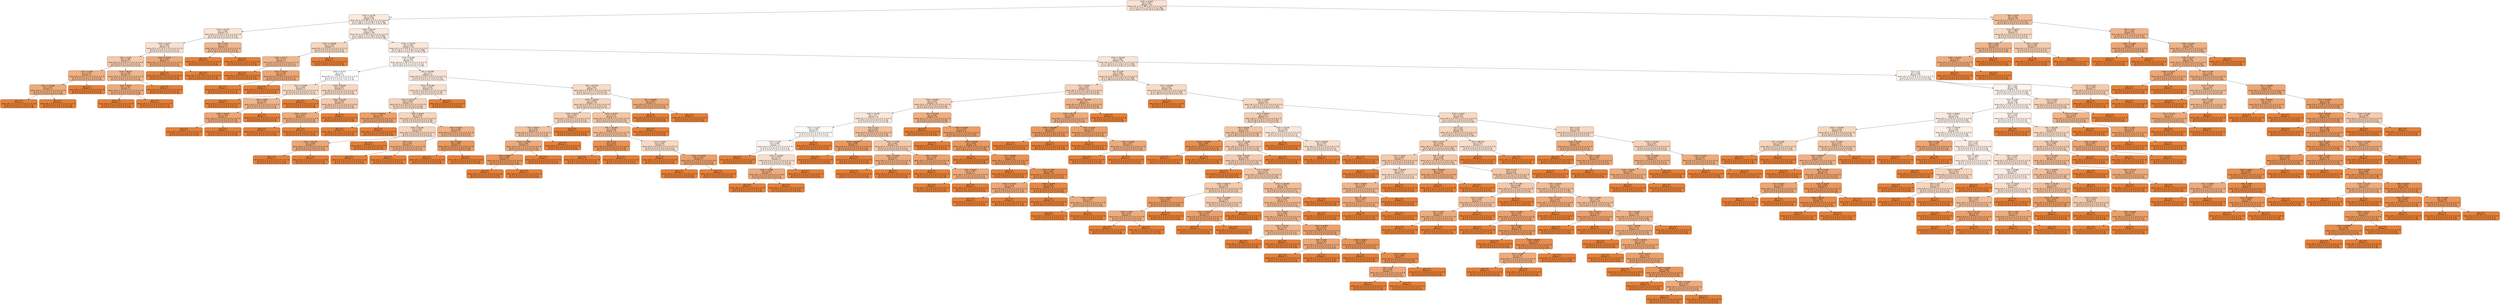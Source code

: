 digraph Tree {
node [shape=box, style="filled, rounded", color="black", fontname=helvetica] ;
edge [fontname=helvetica] ;
0 [label="X[18] <= 92.009\ngini = 0.387\nsamples = 317\nvalue = [[5, 2, 27, 3, 465, 0, 0, 0, 0, 0, 0, 0, 0, 0, 0]\n[3, 1, 1, 57, 2, 8, 1, 1, 6, 53, 1, 0, 5, 2, 361]\n[2, 2, 1, 316, 2, 1, 0, 8, 2, 40, 4, 2, 28, 5, 89]]", fillcolor="#e581393a"] ;
1 [label="X[11] <= 20.756\ngini = 0.419\nsamples = 261\nvalue = [[5, 2, 24, 3, 363, 0, 0, 0, 0, 0, 0, 0, 0, 0, 0]\n[3, 1, 1, 49, 2, 7, 1, 1, 6, 48, 1, 0, 5, 2, 270]\n[2, 0, 1, 238, 0, 1, 0, 6, 2, 37, 1, 2, 24, 5, 78]]", fillcolor="#e5813929"] ;
0 -> 1 [labeldistance=2.5, labelangle=45, headlabel="True"] ;
2 [label="X[11] <= 18.733\ngini = 0.395\nsamples = 15\nvalue = [[0, 0, 2, 0, 22, 0, 0, 0, 0, 0, 0, 0, 0, 0, 0]\n[0, 0, 0, 5, 0, 0, 0, 0, 1, 9, 0, 0, 0, 0, 9]\n[0, 0, 0, 19, 0, 0, 0, 1, 0, 0, 0, 2, 0, 2, 0]]", fillcolor="#e5813936"] ;
1 -> 2 ;
3 [label="X[15] <= 86.207\ngini = 0.384\nsamples = 10\nvalue = [[0, 0, 0, 0, 14, 0, 0, 0, 0, 0, 0, 0, 0, 0, 0]\n[0, 0, 0, 5, 0, 0, 0, 0, 1, 1, 0, 0, 0, 0, 7]\n[0, 0, 0, 9, 0, 0, 0, 1, 0, 0, 0, 2, 0, 2, 0]]", fillcolor="#e581393b"] ;
2 -> 3 ;
4 [label="X[20] <= 0.591\ngini = 0.288\nsamples = 7\nvalue = [[0, 0, 0, 0, 9, 0, 0, 0, 0, 0, 0, 0, 0, 0, 0]\n[0, 0, 0, 0, 0, 0, 0, 0, 1, 1, 0, 0, 0, 0, 7]\n[0, 0, 0, 6, 0, 0, 0, 1, 0, 0, 0, 2, 0, 0, 0]]", fillcolor="#e581396c"] ;
3 -> 4 ;
5 [label="X[17] <= 0.006\ngini = 0.187\nsamples = 4\nvalue = [[0, 0, 0, 0, 5, 0, 0, 0, 0, 0, 0, 0, 0, 0, 0]\n[0, 0, 0, 0, 0, 0, 0, 0, 1, 1, 0, 0, 0, 0, 3]\n[0, 0, 0, 5, 0, 0, 0, 0, 0, 0, 0, 0, 0, 0, 0]]", fillcolor="#e58139a0"] ;
4 -> 5 ;
6 [label="X[14] <= 179.988\ngini = 0.167\nsamples = 2\nvalue = [[0, 0, 0, 0, 2, 0, 0, 0, 0, 0, 0, 0, 0, 0, 0]\n[0, 0, 0, 0, 0, 0, 0, 0, 1, 1, 0, 0, 0, 0, 0]\n[0, 0, 0, 2, 0, 0, 0, 0, 0, 0, 0, 0, 0, 0, 0]]", fillcolor="#e58139aa"] ;
5 -> 6 ;
7 [label="gini = 0.0\nsamples = 1\nvalue = [[0, 0, 0, 0, 1, 0, 0, 0, 0, 0, 0, 0, 0, 0, 0]\n[0, 0, 0, 0, 0, 0, 0, 0, 1, 0, 0, 0, 0, 0, 0]\n[0, 0, 0, 1, 0, 0, 0, 0, 0, 0, 0, 0, 0, 0, 0]]", fillcolor="#e58139ff"] ;
6 -> 7 ;
8 [label="gini = 0.0\nsamples = 1\nvalue = [[0, 0, 0, 0, 1, 0, 0, 0, 0, 0, 0, 0, 0, 0, 0]\n[0, 0, 0, 0, 0, 0, 0, 0, 0, 1, 0, 0, 0, 0, 0]\n[0, 0, 0, 1, 0, 0, 0, 0, 0, 0, 0, 0, 0, 0, 0]]", fillcolor="#e58139ff"] ;
6 -> 8 ;
9 [label="gini = 0.0\nsamples = 2\nvalue = [[0, 0, 0, 0, 3, 0, 0, 0, 0, 0, 0, 0, 0, 0, 0]\n[0, 0, 0, 0, 0, 0, 0, 0, 0, 0, 0, 0, 0, 0, 3]\n[0, 0, 0, 3, 0, 0, 0, 0, 0, 0, 0, 0, 0, 0, 0]]", fillcolor="#e58139ff"] ;
5 -> 9 ;
10 [label="X[16] <= 89.974\ngini = 0.208\nsamples = 3\nvalue = [[0, 0, 0, 0, 4, 0, 0, 0, 0, 0, 0, 0, 0, 0, 0]\n[0, 0, 0, 0, 0, 0, 0, 0, 0, 0, 0, 0, 0, 0, 4]\n[0, 0, 0, 1, 0, 0, 0, 1, 0, 0, 0, 2, 0, 0, 0]]", fillcolor="#e5813995"] ;
4 -> 10 ;
11 [label="X[15] <= 85.52\ngini = 0.167\nsamples = 2\nvalue = [[0, 0, 0, 0, 2, 0, 0, 0, 0, 0, 0, 0, 0, 0, 0]\n[0, 0, 0, 0, 0, 0, 0, 0, 0, 0, 0, 0, 0, 0, 2]\n[0, 0, 0, 1, 0, 0, 0, 1, 0, 0, 0, 0, 0, 0, 0]]", fillcolor="#e58139aa"] ;
10 -> 11 ;
12 [label="gini = 0.0\nsamples = 1\nvalue = [[0, 0, 0, 0, 1, 0, 0, 0, 0, 0, 0, 0, 0, 0, 0]\n[0, 0, 0, 0, 0, 0, 0, 0, 0, 0, 0, 0, 0, 0, 1]\n[0, 0, 0, 0, 0, 0, 0, 1, 0, 0, 0, 0, 0, 0, 0]]", fillcolor="#e58139ff"] ;
11 -> 12 ;
13 [label="gini = 0.0\nsamples = 1\nvalue = [[0, 0, 0, 0, 1, 0, 0, 0, 0, 0, 0, 0, 0, 0, 0]\n[0, 0, 0, 0, 0, 0, 0, 0, 0, 0, 0, 0, 0, 0, 1]\n[0, 0, 0, 1, 0, 0, 0, 0, 0, 0, 0, 0, 0, 0, 0]]", fillcolor="#e58139ff"] ;
11 -> 13 ;
14 [label="gini = 0.0\nsamples = 1\nvalue = [[0, 0, 0, 0, 2, 0, 0, 0, 0, 0, 0, 0, 0, 0, 0]\n[0, 0, 0, 0, 0, 0, 0, 0, 0, 0, 0, 0, 0, 0, 2]\n[0, 0, 0, 0, 0, 0, 0, 0, 0, 0, 0, 2, 0, 0, 0]]", fillcolor="#e58139ff"] ;
10 -> 14 ;
15 [label="X[10] <= 35.878\ngini = 0.16\nsamples = 3\nvalue = [[0, 0, 0, 0, 5, 0, 0, 0, 0, 0, 0, 0, 0, 0, 0]\n[0, 0, 0, 5, 0, 0, 0, 0, 0, 0, 0, 0, 0, 0, 0]\n[0, 0, 0, 3, 0, 0, 0, 0, 0, 0, 0, 0, 0, 2, 0]]", fillcolor="#e58139ad"] ;
3 -> 15 ;
16 [label="gini = 0.0\nsamples = 2\nvalue = [[0, 0, 0, 0, 3, 0, 0, 0, 0, 0, 0, 0, 0, 0, 0]\n[0, 0, 0, 3, 0, 0, 0, 0, 0, 0, 0, 0, 0, 0, 0]\n[0, 0, 0, 3, 0, 0, 0, 0, 0, 0, 0, 0, 0, 0, 0]]", fillcolor="#e58139ff"] ;
15 -> 16 ;
17 [label="gini = 0.0\nsamples = 1\nvalue = [[0, 0, 0, 0, 2, 0, 0, 0, 0, 0, 0, 0, 0, 0, 0]\n[0, 0, 0, 2, 0, 0, 0, 0, 0, 0, 0, 0, 0, 0, 0]\n[0, 0, 0, 0, 0, 0, 0, 0, 0, 0, 0, 0, 0, 2, 0]]", fillcolor="#e58139ff"] ;
15 -> 17 ;
18 [label="X[9] <= 2.672\ngini = 0.213\nsamples = 5\nvalue = [[0, 0, 2, 0, 8, 0, 0, 0, 0, 0, 0, 0, 0, 0, 0]\n[0, 0, 0, 0, 0, 0, 0, 0, 0, 8, 0, 0, 0, 0, 2]\n[0, 0, 0, 10, 0, 0, 0, 0, 0, 0, 0, 0, 0, 0, 0]]", fillcolor="#e5813992"] ;
2 -> 18 ;
19 [label="gini = 0.0\nsamples = 1\nvalue = [[0, 0, 2, 0, 0, 0, 0, 0, 0, 0, 0, 0, 0, 0, 0]\n[0, 0, 0, 0, 0, 0, 0, 0, 0, 0, 0, 0, 0, 0, 2]\n[0, 0, 0, 2, 0, 0, 0, 0, 0, 0, 0, 0, 0, 0, 0]]", fillcolor="#e58139ff"] ;
18 -> 19 ;
20 [label="gini = 0.0\nsamples = 4\nvalue = [[0, 0, 0, 0, 8, 0, 0, 0, 0, 0, 0, 0, 0, 0, 0]\n[0, 0, 0, 0, 0, 0, 0, 0, 0, 8, 0, 0, 0, 0, 0]\n[0, 0, 0, 8, 0, 0, 0, 0, 0, 0, 0, 0, 0, 0, 0]]", fillcolor="#e58139ff"] ;
18 -> 20 ;
21 [label="X[16] <= 89.276\ngini = 0.414\nsamples = 246\nvalue = [[5, 2, 22, 3, 341, 0, 0, 0, 0, 0, 0, 0, 0, 0, 0]\n[3, 1, 1, 44, 2, 7, 1, 1, 5, 39, 1, 0, 5, 2, 261]\n[2, 0, 1, 219, 0, 1, 0, 5, 2, 37, 1, 0, 24, 3, 78]]", fillcolor="#e581392c"] ;
1 -> 21 ;
22 [label="X[14] <= 179.989\ngini = 0.333\nsamples = 4\nvalue = [[0, 0, 0, 0, 8, 0, 0, 0, 0, 0, 0, 0, 0, 0, 0]\n[0, 0, 0, 2, 0, 0, 0, 0, 0, 5, 0, 0, 0, 0, 1]\n[0, 0, 0, 3, 0, 0, 0, 0, 0, 0, 0, 0, 0, 0, 5]]", fillcolor="#e5813955"] ;
21 -> 22 ;
23 [label="X[19] <= 32.272\ngini = 0.213\nsamples = 3\nvalue = [[0, 0, 0, 0, 5, 0, 0, 0, 0, 0, 0, 0, 0, 0, 0]\n[0, 0, 0, 2, 0, 0, 0, 0, 0, 2, 0, 0, 0, 0, 1]\n[0, 0, 0, 0, 0, 0, 0, 0, 0, 0, 0, 0, 0, 0, 5]]", fillcolor="#e5813992"] ;
22 -> 23 ;
24 [label="gini = 0.0\nsamples = 1\nvalue = [[0, 0, 0, 0, 2, 0, 0, 0, 0, 0, 0, 0, 0, 0, 0]\n[0, 0, 0, 2, 0, 0, 0, 0, 0, 0, 0, 0, 0, 0, 0]\n[0, 0, 0, 0, 0, 0, 0, 0, 0, 0, 0, 0, 0, 0, 2]]", fillcolor="#e58139ff"] ;
23 -> 24 ;
25 [label="X[15] <= 82.276\ngini = 0.148\nsamples = 2\nvalue = [[0, 0, 0, 0, 3, 0, 0, 0, 0, 0, 0, 0, 0, 0, 0]\n[0, 0, 0, 0, 0, 0, 0, 0, 0, 2, 0, 0, 0, 0, 1]\n[0, 0, 0, 0, 0, 0, 0, 0, 0, 0, 0, 0, 0, 0, 3]]", fillcolor="#e58139b3"] ;
23 -> 25 ;
26 [label="gini = 0.0\nsamples = 1\nvalue = [[0, 0, 0, 0, 1, 0, 0, 0, 0, 0, 0, 0, 0, 0, 0]\n[0, 0, 0, 0, 0, 0, 0, 0, 0, 0, 0, 0, 0, 0, 1]\n[0, 0, 0, 0, 0, 0, 0, 0, 0, 0, 0, 0, 0, 0, 1]]", fillcolor="#e58139ff"] ;
25 -> 26 ;
27 [label="gini = 0.0\nsamples = 1\nvalue = [[0, 0, 0, 0, 2, 0, 0, 0, 0, 0, 0, 0, 0, 0, 0]\n[0, 0, 0, 0, 0, 0, 0, 0, 0, 2, 0, 0, 0, 0, 0]\n[0, 0, 0, 0, 0, 0, 0, 0, 0, 0, 0, 0, 0, 0, 2]]", fillcolor="#e58139ff"] ;
25 -> 27 ;
28 [label="gini = 0.0\nsamples = 1\nvalue = [[0, 0, 0, 0, 3, 0, 0, 0, 0, 0, 0, 0, 0, 0, 0]\n[0, 0, 0, 0, 0, 0, 0, 0, 0, 3, 0, 0, 0, 0, 0]\n[0, 0, 0, 3, 0, 0, 0, 0, 0, 0, 0, 0, 0, 0, 0]]", fillcolor="#e58139ff"] ;
22 -> 28 ;
29 [label="X[14] <= 179.733\ngini = 0.409\nsamples = 242\nvalue = [[5, 2, 22, 3, 333, 0, 0, 0, 0, 0, 0, 0, 0, 0, 0]\n[3, 1, 1, 42, 2, 7, 1, 1, 5, 34, 1, 0, 5, 2, 260]\n[2, 0, 1, 216, 0, 1, 0, 5, 2, 37, 1, 0, 24, 3, 73]]", fillcolor="#e581392e"] ;
21 -> 29 ;
30 [label="X[12] <= 16.084\ngini = 0.449\nsamples = 41\nvalue = [[2, 0, 0, 1, 56, 0, 0, 0, 0, 0, 0, 0, 0, 0, 0]\n[0, 0, 0, 10, 0, 2, 0, 1, 1, 3, 0, 0, 1, 0, 41]\n[1, 0, 0, 19, 0, 1, 0, 3, 2, 8, 0, 0, 7, 0, 18]]", fillcolor="#e581391a"] ;
29 -> 30 ;
31 [label="X[18] <= 91.021\ngini = 0.5\nsamples = 8\nvalue = [[0, 0, 0, 1, 11, 0, 0, 0, 0, 0, 0, 0, 0, 0, 0]\n[0, 0, 0, 6, 0, 0, 0, 0, 0, 2, 0, 0, 0, 0, 4]\n[0, 0, 0, 2, 0, 1, 0, 0, 0, 1, 0, 0, 4, 0, 4]]", fillcolor="#e5813900"] ;
30 -> 31 ;
32 [label="X[11] <= 26.388\ngini = 0.354\nsamples = 4\nvalue = [[0, 0, 0, 1, 6, 0, 0, 0, 0, 0, 0, 0, 0, 0, 0]\n[0, 0, 0, 6, 0, 0, 0, 0, 0, 0, 0, 0, 0, 0, 1]\n[0, 0, 0, 2, 0, 0, 0, 0, 0, 0, 0, 0, 1, 0, 4]]", fillcolor="#e581394b"] ;
31 -> 32 ;
33 [label="gini = 0.0\nsamples = 1\nvalue = [[0, 0, 0, 1, 0, 0, 0, 0, 0, 0, 0, 0, 0, 0, 0]\n[0, 0, 0, 0, 0, 0, 0, 0, 0, 0, 0, 0, 0, 0, 1]\n[0, 0, 0, 0, 0, 0, 0, 0, 0, 0, 0, 0, 0, 0, 1]]", fillcolor="#e58139ff"] ;
32 -> 33 ;
34 [label="X[9] <= 2.908\ngini = 0.204\nsamples = 3\nvalue = [[0, 0, 0, 0, 6, 0, 0, 0, 0, 0, 0, 0, 0, 0, 0]\n[0, 0, 0, 6, 0, 0, 0, 0, 0, 0, 0, 0, 0, 0, 0]\n[0, 0, 0, 2, 0, 0, 0, 0, 0, 0, 0, 0, 1, 0, 3]]", fillcolor="#e5813997"] ;
32 -> 34 ;
35 [label="X[18] <= 90.829\ngini = 0.148\nsamples = 2\nvalue = [[0, 0, 0, 0, 3, 0, 0, 0, 0, 0, 0, 0, 0, 0, 0]\n[0, 0, 0, 3, 0, 0, 0, 0, 0, 0, 0, 0, 0, 0, 0]\n[0, 0, 0, 2, 0, 0, 0, 0, 0, 0, 0, 0, 1, 0, 0]]", fillcolor="#e58139b3"] ;
34 -> 35 ;
36 [label="gini = 0.0\nsamples = 1\nvalue = [[0, 0, 0, 0, 1, 0, 0, 0, 0, 0, 0, 0, 0, 0, 0]\n[0, 0, 0, 1, 0, 0, 0, 0, 0, 0, 0, 0, 0, 0, 0]\n[0, 0, 0, 0, 0, 0, 0, 0, 0, 0, 0, 0, 1, 0, 0]]", fillcolor="#e58139ff"] ;
35 -> 36 ;
37 [label="gini = 0.0\nsamples = 1\nvalue = [[0, 0, 0, 0, 2, 0, 0, 0, 0, 0, 0, 0, 0, 0, 0]\n[0, 0, 0, 2, 0, 0, 0, 0, 0, 0, 0, 0, 0, 0, 0]\n[0, 0, 0, 2, 0, 0, 0, 0, 0, 0, 0, 0, 0, 0, 0]]", fillcolor="#e58139ff"] ;
35 -> 37 ;
38 [label="gini = 0.0\nsamples = 1\nvalue = [[0, 0, 0, 0, 3, 0, 0, 0, 0, 0, 0, 0, 0, 0, 0]\n[0, 0, 0, 3, 0, 0, 0, 0, 0, 0, 0, 0, 0, 0, 0]\n[0, 0, 0, 0, 0, 0, 0, 0, 0, 0, 0, 0, 0, 0, 3]]", fillcolor="#e58139ff"] ;
34 -> 38 ;
39 [label="X[16] <= 89.605\ngini = 0.347\nsamples = 4\nvalue = [[0, 0, 0, 0, 5, 0, 0, 0, 0, 0, 0, 0, 0, 0, 0]\n[0, 0, 0, 0, 0, 0, 0, 0, 0, 2, 0, 0, 0, 0, 3]\n[0, 0, 0, 0, 0, 1, 0, 0, 0, 1, 0, 0, 3, 0, 0]]", fillcolor="#e581394e"] ;
31 -> 39 ;
40 [label="gini = 0.0\nsamples = 1\nvalue = [[0, 0, 0, 0, 1, 0, 0, 0, 0, 0, 0, 0, 0, 0, 0]\n[0, 0, 0, 0, 0, 0, 0, 0, 0, 0, 0, 0, 0, 0, 1]\n[0, 0, 0, 0, 0, 0, 0, 0, 0, 1, 0, 0, 0, 0, 0]]", fillcolor="#e58139ff"] ;
39 -> 40 ;
41 [label="X[18] <= 91.189\ngini = 0.292\nsamples = 3\nvalue = [[0, 0, 0, 0, 4, 0, 0, 0, 0, 0, 0, 0, 0, 0, 0]\n[0, 0, 0, 0, 0, 0, 0, 0, 0, 2, 0, 0, 0, 0, 2]\n[0, 0, 0, 0, 0, 1, 0, 0, 0, 0, 0, 0, 3, 0, 0]]", fillcolor="#e581396a"] ;
39 -> 41 ;
42 [label="X[18] <= 91.124\ngini = 0.167\nsamples = 2\nvalue = [[0, 0, 0, 0, 2, 0, 0, 0, 0, 0, 0, 0, 0, 0, 0]\n[0, 0, 0, 0, 0, 0, 0, 0, 0, 0, 0, 0, 0, 0, 2]\n[0, 0, 0, 0, 0, 1, 0, 0, 0, 0, 0, 0, 1, 0, 0]]", fillcolor="#e58139aa"] ;
41 -> 42 ;
43 [label="gini = 0.0\nsamples = 1\nvalue = [[0, 0, 0, 0, 1, 0, 0, 0, 0, 0, 0, 0, 0, 0, 0]\n[0, 0, 0, 0, 0, 0, 0, 0, 0, 0, 0, 0, 0, 0, 1]\n[0, 0, 0, 0, 0, 1, 0, 0, 0, 0, 0, 0, 0, 0, 0]]", fillcolor="#e58139ff"] ;
42 -> 43 ;
44 [label="gini = 0.0\nsamples = 1\nvalue = [[0, 0, 0, 0, 1, 0, 0, 0, 0, 0, 0, 0, 0, 0, 0]\n[0, 0, 0, 0, 0, 0, 0, 0, 0, 0, 0, 0, 0, 0, 1]\n[0, 0, 0, 0, 0, 0, 0, 0, 0, 0, 0, 0, 1, 0, 0]]", fillcolor="#e58139ff"] ;
42 -> 44 ;
45 [label="gini = 0.0\nsamples = 1\nvalue = [[0, 0, 0, 0, 2, 0, 0, 0, 0, 0, 0, 0, 0, 0, 0]\n[0, 0, 0, 0, 0, 0, 0, 0, 0, 2, 0, 0, 0, 0, 0]\n[0, 0, 0, 0, 0, 0, 0, 0, 0, 0, 0, 0, 2, 0, 0]]", fillcolor="#e58139ff"] ;
41 -> 45 ;
46 [label="X[6] <= 202.983\ngini = 0.4\nsamples = 33\nvalue = [[2, 0, 0, 0, 45, 0, 0, 0, 0, 0, 0, 0, 0, 0, 0]\n[0, 0, 0, 4, 0, 2, 0, 1, 1, 1, 0, 0, 1, 0, 37]\n[1, 0, 0, 17, 0, 0, 0, 3, 2, 7, 0, 0, 3, 0, 14]]", fillcolor="#e5813933"] ;
30 -> 46 ;
47 [label="X[15] <= 107.884\ngini = 0.379\nsamples = 12\nvalue = [[2, 0, 0, 0, 16, 0, 0, 0, 0, 0, 0, 0, 0, 0, 0]\n[0, 0, 0, 1, 0, 0, 0, 0, 0, 0, 0, 0, 1, 0, 16]\n[1, 0, 0, 1, 0, 0, 0, 1, 0, 5, 0, 0, 3, 0, 7]]", fillcolor="#e581393e"] ;
46 -> 47 ;
48 [label="X[10] <= 157.36\ngini = 0.328\nsamples = 11\nvalue = [[0, 0, 0, 0, 16, 0, 0, 0, 0, 0, 0, 0, 0, 0, 0]\n[0, 0, 0, 1, 0, 0, 0, 0, 0, 0, 0, 0, 1, 0, 14]\n[1, 0, 0, 1, 0, 0, 0, 1, 0, 5, 0, 0, 3, 0, 5]]", fillcolor="#e5813958"] ;
47 -> 48 ;
49 [label="X[11] <= 148.978\ngini = 0.125\nsamples = 3\nvalue = [[0, 0, 0, 0, 4, 0, 0, 0, 0, 0, 0, 0, 0, 0, 0]\n[0, 0, 0, 0, 0, 0, 0, 0, 0, 0, 0, 0, 0, 0, 4]\n[0, 0, 0, 0, 0, 0, 0, 1, 0, 0, 0, 0, 0, 0, 3]]", fillcolor="#e58139bf"] ;
48 -> 49 ;
50 [label="gini = 0.0\nsamples = 2\nvalue = [[0, 0, 0, 0, 3, 0, 0, 0, 0, 0, 0, 0, 0, 0, 0]\n[0, 0, 0, 0, 0, 0, 0, 0, 0, 0, 0, 0, 0, 0, 3]\n[0, 0, 0, 0, 0, 0, 0, 0, 0, 0, 0, 0, 0, 0, 3]]", fillcolor="#e58139ff"] ;
49 -> 50 ;
51 [label="gini = 0.0\nsamples = 1\nvalue = [[0, 0, 0, 0, 1, 0, 0, 0, 0, 0, 0, 0, 0, 0, 0]\n[0, 0, 0, 0, 0, 0, 0, 0, 0, 0, 0, 0, 0, 0, 1]\n[0, 0, 0, 0, 0, 0, 0, 1, 0, 0, 0, 0, 0, 0, 0]]", fillcolor="#e58139ff"] ;
49 -> 51 ;
52 [label="X[18] <= 90.093\ngini = 0.338\nsamples = 8\nvalue = [[0, 0, 0, 0, 12, 0, 0, 0, 0, 0, 0, 0, 0, 0, 0]\n[0, 0, 0, 1, 0, 0, 0, 0, 0, 0, 0, 0, 1, 0, 10]\n[1, 0, 0, 1, 0, 0, 0, 0, 0, 5, 0, 0, 3, 0, 2]]", fillcolor="#e5813953"] ;
48 -> 52 ;
53 [label="X[16] <= 90.148\ngini = 0.333\nsamples = 3\nvalue = [[0, 0, 0, 0, 4, 0, 0, 0, 0, 0, 0, 0, 0, 0, 0]\n[0, 0, 0, 1, 0, 0, 0, 0, 0, 0, 0, 0, 1, 0, 2]\n[0, 0, 0, 0, 0, 0, 0, 0, 0, 0, 0, 0, 3, 0, 1]]", fillcolor="#e5813955"] ;
52 -> 53 ;
54 [label="X[15] <= 104.402\ngini = 0.148\nsamples = 2\nvalue = [[0, 0, 0, 0, 3, 0, 0, 0, 0, 0, 0, 0, 0, 0, 0]\n[0, 0, 0, 0, 0, 0, 0, 0, 0, 0, 0, 0, 1, 0, 2]\n[0, 0, 0, 0, 0, 0, 0, 0, 0, 0, 0, 0, 3, 0, 0]]", fillcolor="#e58139b3"] ;
53 -> 54 ;
55 [label="gini = 0.0\nsamples = 1\nvalue = [[0, 0, 0, 0, 1, 0, 0, 0, 0, 0, 0, 0, 0, 0, 0]\n[0, 0, 0, 0, 0, 0, 0, 0, 0, 0, 0, 0, 1, 0, 0]\n[0, 0, 0, 0, 0, 0, 0, 0, 0, 0, 0, 0, 1, 0, 0]]", fillcolor="#e58139ff"] ;
54 -> 55 ;
56 [label="gini = 0.0\nsamples = 1\nvalue = [[0, 0, 0, 0, 2, 0, 0, 0, 0, 0, 0, 0, 0, 0, 0]\n[0, 0, 0, 0, 0, 0, 0, 0, 0, 0, 0, 0, 0, 0, 2]\n[0, 0, 0, 0, 0, 0, 0, 0, 0, 0, 0, 0, 2, 0, 0]]", fillcolor="#e58139ff"] ;
54 -> 56 ;
57 [label="gini = 0.0\nsamples = 1\nvalue = [[0, 0, 0, 0, 1, 0, 0, 0, 0, 0, 0, 0, 0, 0, 0]\n[0, 0, 0, 1, 0, 0, 0, 0, 0, 0, 0, 0, 0, 0, 0]\n[0, 0, 0, 0, 0, 0, 0, 0, 0, 0, 0, 0, 0, 0, 1]]", fillcolor="#e58139ff"] ;
53 -> 57 ;
58 [label="X[9] <= 54.164\ngini = 0.188\nsamples = 5\nvalue = [[0, 0, 0, 0, 8, 0, 0, 0, 0, 0, 0, 0, 0, 0, 0]\n[0, 0, 0, 0, 0, 0, 0, 0, 0, 0, 0, 0, 0, 0, 8]\n[1, 0, 0, 1, 0, 0, 0, 0, 0, 5, 0, 0, 0, 0, 1]]", fillcolor="#e581399f"] ;
52 -> 58 ;
59 [label="X[0] <= 5.5\ngini = 0.167\nsamples = 2\nvalue = [[0, 0, 0, 0, 2, 0, 0, 0, 0, 0, 0, 0, 0, 0, 0]\n[0, 0, 0, 0, 0, 0, 0, 0, 0, 0, 0, 0, 0, 0, 2]\n[1, 0, 0, 0, 0, 0, 0, 0, 0, 0, 0, 0, 0, 0, 1]]", fillcolor="#e58139aa"] ;
58 -> 59 ;
60 [label="gini = 0.0\nsamples = 1\nvalue = [[0, 0, 0, 0, 1, 0, 0, 0, 0, 0, 0, 0, 0, 0, 0]\n[0, 0, 0, 0, 0, 0, 0, 0, 0, 0, 0, 0, 0, 0, 1]\n[1, 0, 0, 0, 0, 0, 0, 0, 0, 0, 0, 0, 0, 0, 0]]", fillcolor="#e58139ff"] ;
59 -> 60 ;
61 [label="gini = 0.0\nsamples = 1\nvalue = [[0, 0, 0, 0, 1, 0, 0, 0, 0, 0, 0, 0, 0, 0, 0]\n[0, 0, 0, 0, 0, 0, 0, 0, 0, 0, 0, 0, 0, 0, 1]\n[0, 0, 0, 0, 0, 0, 0, 0, 0, 0, 0, 0, 0, 0, 1]]", fillcolor="#e58139ff"] ;
59 -> 61 ;
62 [label="X[7] <= 98.36\ngini = 0.093\nsamples = 3\nvalue = [[0, 0, 0, 0, 6, 0, 0, 0, 0, 0, 0, 0, 0, 0, 0]\n[0, 0, 0, 0, 0, 0, 0, 0, 0, 0, 0, 0, 0, 0, 6]\n[0, 0, 0, 1, 0, 0, 0, 0, 0, 5, 0, 0, 0, 0, 0]]", fillcolor="#e58139d0"] ;
58 -> 62 ;
63 [label="gini = 0.0\nsamples = 2\nvalue = [[0, 0, 0, 0, 5, 0, 0, 0, 0, 0, 0, 0, 0, 0, 0]\n[0, 0, 0, 0, 0, 0, 0, 0, 0, 0, 0, 0, 0, 0, 5]\n[0, 0, 0, 0, 0, 0, 0, 0, 0, 5, 0, 0, 0, 0, 0]]", fillcolor="#e58139ff"] ;
62 -> 63 ;
64 [label="gini = 0.0\nsamples = 1\nvalue = [[0, 0, 0, 0, 1, 0, 0, 0, 0, 0, 0, 0, 0, 0, 0]\n[0, 0, 0, 0, 0, 0, 0, 0, 0, 0, 0, 0, 0, 0, 1]\n[0, 0, 0, 1, 0, 0, 0, 0, 0, 0, 0, 0, 0, 0, 0]]", fillcolor="#e58139ff"] ;
62 -> 64 ;
65 [label="gini = 0.0\nsamples = 1\nvalue = [[2, 0, 0, 0, 0, 0, 0, 0, 0, 0, 0, 0, 0, 0, 0]\n[0, 0, 0, 0, 0, 0, 0, 0, 0, 0, 0, 0, 0, 0, 2]\n[0, 0, 0, 0, 0, 0, 0, 0, 0, 0, 0, 0, 0, 0, 2]]", fillcolor="#e58139ff"] ;
47 -> 65 ;
66 [label="X[8] <= 337.262\ngini = 0.36\nsamples = 21\nvalue = [[0, 0, 0, 0, 29, 0, 0, 0, 0, 0, 0, 0, 0, 0, 0]\n[0, 0, 0, 3, 0, 2, 0, 1, 1, 1, 0, 0, 0, 0, 21]\n[0, 0, 0, 16, 0, 0, 0, 2, 2, 2, 0, 0, 0, 0, 7]]", fillcolor="#e5813947"] ;
46 -> 66 ;
67 [label="X[10] <= 140.304\ngini = 0.339\nsamples = 19\nvalue = [[0, 0, 0, 0, 25, 0, 0, 0, 0, 0, 0, 0, 0, 0, 0]\n[0, 0, 0, 3, 0, 2, 0, 1, 1, 1, 0, 0, 0, 0, 17]\n[0, 0, 0, 16, 0, 0, 0, 2, 0, 0, 0, 0, 0, 0, 7]]", fillcolor="#e5813952"] ;
66 -> 67 ;
68 [label="X[20] <= 90.274\ngini = 0.321\nsamples = 7\nvalue = [[0, 0, 0, 0, 9, 0, 0, 0, 0, 0, 0, 0, 0, 0, 0]\n[0, 0, 0, 1, 0, 0, 0, 1, 1, 0, 0, 0, 0, 0, 6]\n[0, 0, 0, 3, 0, 0, 0, 0, 0, 0, 0, 0, 0, 0, 6]]", fillcolor="#e581395b"] ;
67 -> 68 ;
69 [label="X[7] <= 220.52\ngini = 0.26\nsamples = 6\nvalue = [[0, 0, 0, 0, 8, 0, 0, 0, 0, 0, 0, 0, 0, 0, 0]\n[0, 0, 0, 0, 0, 0, 0, 1, 1, 0, 0, 0, 0, 0, 6]\n[0, 0, 0, 2, 0, 0, 0, 0, 0, 0, 0, 0, 0, 0, 6]]", fillcolor="#e581397a"] ;
68 -> 69 ;
70 [label="X[14] <= 179.656\ngini = 0.163\nsamples = 5\nvalue = [[0, 0, 0, 0, 7, 0, 0, 0, 0, 0, 0, 0, 0, 0, 0]\n[0, 0, 0, 0, 0, 0, 0, 1, 0, 0, 0, 0, 0, 0, 6]\n[0, 0, 0, 1, 0, 0, 0, 0, 0, 0, 0, 0, 0, 0, 6]]", fillcolor="#e58139ac"] ;
69 -> 70 ;
71 [label="X[19] <= 38.68\ngini = 0.093\nsamples = 4\nvalue = [[0, 0, 0, 0, 6, 0, 0, 0, 0, 0, 0, 0, 0, 0, 0]\n[0, 0, 0, 0, 0, 0, 0, 1, 0, 0, 0, 0, 0, 0, 5]\n[0, 0, 0, 0, 0, 0, 0, 0, 0, 0, 0, 0, 0, 0, 6]]", fillcolor="#e58139d0"] ;
70 -> 71 ;
72 [label="gini = 0.0\nsamples = 1\nvalue = [[0, 0, 0, 0, 1, 0, 0, 0, 0, 0, 0, 0, 0, 0, 0]\n[0, 0, 0, 0, 0, 0, 0, 1, 0, 0, 0, 0, 0, 0, 0]\n[0, 0, 0, 0, 0, 0, 0, 0, 0, 0, 0, 0, 0, 0, 1]]", fillcolor="#e58139ff"] ;
71 -> 72 ;
73 [label="gini = 0.0\nsamples = 3\nvalue = [[0, 0, 0, 0, 5, 0, 0, 0, 0, 0, 0, 0, 0, 0, 0]\n[0, 0, 0, 0, 0, 0, 0, 0, 0, 0, 0, 0, 0, 0, 5]\n[0, 0, 0, 0, 0, 0, 0, 0, 0, 0, 0, 0, 0, 0, 5]]", fillcolor="#e58139ff"] ;
71 -> 73 ;
74 [label="gini = 0.0\nsamples = 1\nvalue = [[0, 0, 0, 0, 1, 0, 0, 0, 0, 0, 0, 0, 0, 0, 0]\n[0, 0, 0, 0, 0, 0, 0, 0, 0, 0, 0, 0, 0, 0, 1]\n[0, 0, 0, 1, 0, 0, 0, 0, 0, 0, 0, 0, 0, 0, 0]]", fillcolor="#e58139ff"] ;
70 -> 74 ;
75 [label="gini = 0.0\nsamples = 1\nvalue = [[0, 0, 0, 0, 1, 0, 0, 0, 0, 0, 0, 0, 0, 0, 0]\n[0, 0, 0, 0, 0, 0, 0, 0, 1, 0, 0, 0, 0, 0, 0]\n[0, 0, 0, 1, 0, 0, 0, 0, 0, 0, 0, 0, 0, 0, 0]]", fillcolor="#e58139ff"] ;
69 -> 75 ;
76 [label="gini = 0.0\nsamples = 1\nvalue = [[0, 0, 0, 0, 1, 0, 0, 0, 0, 0, 0, 0, 0, 0, 0]\n[0, 0, 0, 1, 0, 0, 0, 0, 0, 0, 0, 0, 0, 0, 0]\n[0, 0, 0, 1, 0, 0, 0, 0, 0, 0, 0, 0, 0, 0, 0]]", fillcolor="#e58139ff"] ;
68 -> 76 ;
77 [label="X[19] <= 90.007\ngini = 0.271\nsamples = 12\nvalue = [[0, 0, 0, 0, 16, 0, 0, 0, 0, 0, 0, 0, 0, 0, 0]\n[0, 0, 0, 2, 0, 2, 0, 0, 0, 1, 0, 0, 0, 0, 11]\n[0, 0, 0, 13, 0, 0, 0, 2, 0, 0, 0, 0, 0, 0, 1]]", fillcolor="#e5813975"] ;
67 -> 77 ;
78 [label="X[8] <= 162.955\ngini = 0.238\nsamples = 11\nvalue = [[0, 0, 0, 0, 14, 0, 0, 0, 0, 0, 0, 0, 0, 0, 0]\n[0, 0, 0, 0, 0, 2, 0, 0, 0, 1, 0, 0, 0, 0, 11]\n[0, 0, 0, 11, 0, 0, 0, 2, 0, 0, 0, 0, 0, 0, 1]]", fillcolor="#e5813986"] ;
77 -> 78 ;
79 [label="X[3] <= 3.5\ngini = 0.073\nsamples = 6\nvalue = [[0, 0, 0, 0, 8, 0, 0, 0, 0, 0, 0, 0, 0, 0, 0]\n[0, 0, 0, 0, 0, 0, 0, 0, 0, 0, 0, 0, 0, 0, 8]\n[0, 0, 0, 7, 0, 0, 0, 0, 0, 0, 0, 0, 0, 0, 1]]", fillcolor="#e58139da"] ;
78 -> 79 ;
80 [label="gini = 0.0\nsamples = 5\nvalue = [[0, 0, 0, 0, 7, 0, 0, 0, 0, 0, 0, 0, 0, 0, 0]\n[0, 0, 0, 0, 0, 0, 0, 0, 0, 0, 0, 0, 0, 0, 7]\n[0, 0, 0, 7, 0, 0, 0, 0, 0, 0, 0, 0, 0, 0, 0]]", fillcolor="#e58139ff"] ;
79 -> 80 ;
81 [label="gini = 0.0\nsamples = 1\nvalue = [[0, 0, 0, 0, 1, 0, 0, 0, 0, 0, 0, 0, 0, 0, 0]\n[0, 0, 0, 0, 0, 0, 0, 0, 0, 0, 0, 0, 0, 0, 1]\n[0, 0, 0, 0, 0, 0, 0, 0, 0, 0, 0, 0, 0, 0, 1]]", fillcolor="#e58139ff"] ;
79 -> 81 ;
82 [label="X[17] <= 0.002\ngini = 0.352\nsamples = 5\nvalue = [[0, 0, 0, 0, 6, 0, 0, 0, 0, 0, 0, 0, 0, 0, 0]\n[0, 0, 0, 0, 0, 2, 0, 0, 0, 1, 0, 0, 0, 0, 3]\n[0, 0, 0, 4, 0, 0, 0, 2, 0, 0, 0, 0, 0, 0, 0]]", fillcolor="#e581394c"] ;
78 -> 82 ;
83 [label="gini = 0.0\nsamples = 1\nvalue = [[0, 0, 0, 0, 2, 0, 0, 0, 0, 0, 0, 0, 0, 0, 0]\n[0, 0, 0, 0, 0, 2, 0, 0, 0, 0, 0, 0, 0, 0, 0]\n[0, 0, 0, 0, 0, 0, 0, 2, 0, 0, 0, 0, 0, 0, 0]]", fillcolor="#e58139ff"] ;
82 -> 83 ;
84 [label="X[10] <= 147.489\ngini = 0.125\nsamples = 4\nvalue = [[0, 0, 0, 0, 4, 0, 0, 0, 0, 0, 0, 0, 0, 0, 0]\n[0, 0, 0, 0, 0, 0, 0, 0, 0, 1, 0, 0, 0, 0, 3]\n[0, 0, 0, 4, 0, 0, 0, 0, 0, 0, 0, 0, 0, 0, 0]]", fillcolor="#e58139bf"] ;
82 -> 84 ;
85 [label="gini = 0.0\nsamples = 1\nvalue = [[0, 0, 0, 0, 1, 0, 0, 0, 0, 0, 0, 0, 0, 0, 0]\n[0, 0, 0, 0, 0, 0, 0, 0, 0, 1, 0, 0, 0, 0, 0]\n[0, 0, 0, 1, 0, 0, 0, 0, 0, 0, 0, 0, 0, 0, 0]]", fillcolor="#e58139ff"] ;
84 -> 85 ;
86 [label="gini = 0.0\nsamples = 3\nvalue = [[0, 0, 0, 0, 3, 0, 0, 0, 0, 0, 0, 0, 0, 0, 0]\n[0, 0, 0, 0, 0, 0, 0, 0, 0, 0, 0, 0, 0, 0, 3]\n[0, 0, 0, 3, 0, 0, 0, 0, 0, 0, 0, 0, 0, 0, 0]]", fillcolor="#e58139ff"] ;
84 -> 86 ;
87 [label="gini = 0.0\nsamples = 1\nvalue = [[0, 0, 0, 0, 2, 0, 0, 0, 0, 0, 0, 0, 0, 0, 0]\n[0, 0, 0, 2, 0, 0, 0, 0, 0, 0, 0, 0, 0, 0, 0]\n[0, 0, 0, 2, 0, 0, 0, 0, 0, 0, 0, 0, 0, 0, 0]]", fillcolor="#e58139ff"] ;
77 -> 87 ;
88 [label="X[8] <= 364.881\ngini = 0.167\nsamples = 2\nvalue = [[0, 0, 0, 0, 4, 0, 0, 0, 0, 0, 0, 0, 0, 0, 0]\n[0, 0, 0, 0, 0, 0, 0, 0, 0, 0, 0, 0, 0, 0, 4]\n[0, 0, 0, 0, 0, 0, 0, 0, 2, 2, 0, 0, 0, 0, 0]]", fillcolor="#e58139aa"] ;
66 -> 88 ;
89 [label="gini = 0.0\nsamples = 1\nvalue = [[0, 0, 0, 0, 2, 0, 0, 0, 0, 0, 0, 0, 0, 0, 0]\n[0, 0, 0, 0, 0, 0, 0, 0, 0, 0, 0, 0, 0, 0, 2]\n[0, 0, 0, 0, 0, 0, 0, 0, 2, 0, 0, 0, 0, 0, 0]]", fillcolor="#e58139ff"] ;
88 -> 89 ;
90 [label="gini = 0.0\nsamples = 1\nvalue = [[0, 0, 0, 0, 2, 0, 0, 0, 0, 0, 0, 0, 0, 0, 0]\n[0, 0, 0, 0, 0, 0, 0, 0, 0, 0, 0, 0, 0, 0, 2]\n[0, 0, 0, 0, 0, 0, 0, 0, 0, 2, 0, 0, 0, 0, 0]]", fillcolor="#e58139ff"] ;
88 -> 90 ;
91 [label="X[10] <= 156.354\ngini = 0.394\nsamples = 201\nvalue = [[3, 2, 22, 2, 277, 0, 0, 0, 0, 0, 0, 0, 0, 0, 0]\n[3, 1, 1, 32, 2, 5, 1, 0, 4, 31, 1, 0, 4, 2, 219]\n[1, 0, 1, 197, 0, 0, 0, 2, 0, 29, 1, 0, 17, 3, 55]]", fillcolor="#e5813936"] ;
29 -> 91 ;
92 [label="X[5] <= 4.536\ngini = 0.353\nsamples = 146\nvalue = [[0, 0, 16, 0, 210, 0, 0, 0, 0, 0, 0, 0, 0, 0, 0]\n[3, 1, 1, 20, 0, 5, 1, 0, 4, 26, 1, 0, 4, 2, 158]\n[1, 0, 1, 165, 0, 0, 0, 0, 0, 18, 1, 0, 8, 0, 32]]", fillcolor="#e581394b"] ;
91 -> 92 ;
93 [label="X[7] <= 165.05\ngini = 0.324\nsamples = 51\nvalue = [[0, 0, 5, 0, 76, 0, 0, 0, 0, 0, 0, 0, 0, 0, 0]\n[2, 0, 0, 2, 0, 3, 0, 0, 1, 18, 0, 0, 4, 0, 51]\n[1, 0, 0, 67, 0, 0, 0, 0, 0, 2, 1, 0, 5, 0, 5]]", fillcolor="#e581395a"] ;
92 -> 93 ;
94 [label="X[16] <= 89.963\ngini = 0.324\nsamples = 42\nvalue = [[0, 0, 5, 0, 58, 0, 0, 0, 0, 0, 0, 0, 0, 0, 0]\n[2, 0, 0, 1, 0, 1, 0, 0, 1, 8, 0, 0, 4, 0, 46]\n[1, 0, 0, 49, 0, 0, 0, 0, 0, 2, 1, 0, 5, 0, 5]]", fillcolor="#e581395a"] ;
93 -> 94 ;
95 [label="X[18] <= 90.196\ngini = 0.41\nsamples = 19\nvalue = [[0, 0, 2, 0, 31, 0, 0, 0, 0, 0, 0, 0, 0, 0, 0]\n[2, 0, 0, 1, 0, 0, 0, 0, 0, 8, 0, 0, 4, 0, 18]\n[1, 0, 0, 23, 0, 0, 0, 0, 0, 2, 1, 0, 4, 0, 2]]", fillcolor="#e581392e"] ;
94 -> 95 ;
96 [label="X[12] <= 15.251\ngini = 0.487\nsamples = 5\nvalue = [[0, 0, 0, 0, 10, 0, 0, 0, 0, 0, 0, 0, 0, 0, 0]\n[2, 0, 0, 0, 0, 0, 0, 0, 0, 2, 0, 0, 4, 0, 2]\n[1, 0, 0, 2, 0, 0, 0, 0, 0, 0, 1, 0, 4, 0, 2]]", fillcolor="#e5813907"] ;
95 -> 96 ;
97 [label="X[17] <= 0.004\ngini = 0.463\nsamples = 4\nvalue = [[0, 0, 0, 0, 6, 0, 0, 0, 0, 0, 0, 0, 0, 0, 0]\n[2, 0, 0, 0, 0, 0, 0, 0, 0, 2, 0, 0, 0, 0, 2]\n[1, 0, 0, 2, 0, 0, 0, 0, 0, 0, 1, 0, 0, 0, 2]]", fillcolor="#e5813913"] ;
96 -> 97 ;
98 [label="gini = 0.0\nsamples = 1\nvalue = [[0, 0, 0, 0, 2, 0, 0, 0, 0, 0, 0, 0, 0, 0, 0]\n[2, 0, 0, 0, 0, 0, 0, 0, 0, 0, 0, 0, 0, 0, 0]\n[0, 0, 0, 0, 0, 0, 0, 0, 0, 0, 0, 0, 0, 0, 2]]", fillcolor="#e58139ff"] ;
97 -> 98 ;
99 [label="X[10] <= 119.948\ngini = 0.375\nsamples = 3\nvalue = [[0, 0, 0, 0, 4, 0, 0, 0, 0, 0, 0, 0, 0, 0, 0]\n[0, 0, 0, 0, 0, 0, 0, 0, 0, 2, 0, 0, 0, 0, 2]\n[1, 0, 0, 2, 0, 0, 0, 0, 0, 0, 1, 0, 0, 0, 0]]", fillcolor="#e5813940"] ;
97 -> 99 ;
100 [label="X[10] <= 76.068\ngini = 0.167\nsamples = 2\nvalue = [[0, 0, 0, 0, 2, 0, 0, 0, 0, 0, 0, 0, 0, 0, 0]\n[0, 0, 0, 0, 0, 0, 0, 0, 0, 0, 0, 0, 0, 0, 2]\n[1, 0, 0, 0, 0, 0, 0, 0, 0, 0, 1, 0, 0, 0, 0]]", fillcolor="#e58139aa"] ;
99 -> 100 ;
101 [label="gini = 0.0\nsamples = 1\nvalue = [[0, 0, 0, 0, 1, 0, 0, 0, 0, 0, 0, 0, 0, 0, 0]\n[0, 0, 0, 0, 0, 0, 0, 0, 0, 0, 0, 0, 0, 0, 1]\n[0, 0, 0, 0, 0, 0, 0, 0, 0, 0, 1, 0, 0, 0, 0]]", fillcolor="#e58139ff"] ;
100 -> 101 ;
102 [label="gini = 0.0\nsamples = 1\nvalue = [[0, 0, 0, 0, 1, 0, 0, 0, 0, 0, 0, 0, 0, 0, 0]\n[0, 0, 0, 0, 0, 0, 0, 0, 0, 0, 0, 0, 0, 0, 1]\n[1, 0, 0, 0, 0, 0, 0, 0, 0, 0, 0, 0, 0, 0, 0]]", fillcolor="#e58139ff"] ;
100 -> 102 ;
103 [label="gini = 0.0\nsamples = 1\nvalue = [[0, 0, 0, 0, 2, 0, 0, 0, 0, 0, 0, 0, 0, 0, 0]\n[0, 0, 0, 0, 0, 0, 0, 0, 0, 2, 0, 0, 0, 0, 0]\n[0, 0, 0, 2, 0, 0, 0, 0, 0, 0, 0, 0, 0, 0, 0]]", fillcolor="#e58139ff"] ;
99 -> 103 ;
104 [label="gini = 0.0\nsamples = 1\nvalue = [[0, 0, 0, 0, 4, 0, 0, 0, 0, 0, 0, 0, 0, 0, 0]\n[0, 0, 0, 0, 0, 0, 0, 0, 0, 0, 0, 0, 4, 0, 0]\n[0, 0, 0, 0, 0, 0, 0, 0, 0, 0, 0, 0, 4, 0, 0]]", fillcolor="#e58139ff"] ;
96 -> 104 ;
105 [label="X[5] <= 1.712\ngini = 0.255\nsamples = 14\nvalue = [[0, 0, 2, 0, 21, 0, 0, 0, 0, 0, 0, 0, 0, 0, 0]\n[0, 0, 0, 1, 0, 0, 0, 0, 0, 6, 0, 0, 0, 0, 16]\n[0, 0, 0, 21, 0, 0, 0, 0, 0, 2, 0, 0, 0, 0, 0]]", fillcolor="#e581397d"] ;
95 -> 105 ;
106 [label="X[16] <= 89.669\ngini = 0.099\nsamples = 4\nvalue = [[0, 0, 0, 0, 11, 0, 0, 0, 0, 0, 0, 0, 0, 0, 0]\n[0, 0, 0, 0, 0, 0, 0, 0, 0, 0, 0, 0, 0, 0, 11]\n[0, 0, 0, 9, 0, 0, 0, 0, 0, 2, 0, 0, 0, 0, 0]]", fillcolor="#e58139cc"] ;
105 -> 106 ;
107 [label="gini = 0.0\nsamples = 1\nvalue = [[0, 0, 0, 0, 2, 0, 0, 0, 0, 0, 0, 0, 0, 0, 0]\n[0, 0, 0, 0, 0, 0, 0, 0, 0, 0, 0, 0, 0, 0, 2]\n[0, 0, 0, 0, 0, 0, 0, 0, 0, 2, 0, 0, 0, 0, 0]]", fillcolor="#e58139ff"] ;
106 -> 107 ;
108 [label="gini = 0.0\nsamples = 3\nvalue = [[0, 0, 0, 0, 9, 0, 0, 0, 0, 0, 0, 0, 0, 0, 0]\n[0, 0, 0, 0, 0, 0, 0, 0, 0, 0, 0, 0, 0, 0, 9]\n[0, 0, 0, 9, 0, 0, 0, 0, 0, 0, 0, 0, 0, 0, 0]]", fillcolor="#e58139ff"] ;
106 -> 108 ;
109 [label="X[10] <= 71.549\ngini = 0.282\nsamples = 10\nvalue = [[0, 0, 2, 0, 10, 0, 0, 0, 0, 0, 0, 0, 0, 0, 0]\n[0, 0, 0, 1, 0, 0, 0, 0, 0, 6, 0, 0, 0, 0, 5]\n[0, 0, 0, 12, 0, 0, 0, 0, 0, 0, 0, 0, 0, 0, 0]]", fillcolor="#e581396f"] ;
105 -> 109 ;
110 [label="X[10] <= 67.558\ngini = 0.167\nsamples = 3\nvalue = [[0, 0, 2, 0, 2, 0, 0, 0, 0, 0, 0, 0, 0, 0, 0]\n[0, 0, 0, 0, 0, 0, 0, 0, 0, 0, 0, 0, 0, 0, 4]\n[0, 0, 0, 4, 0, 0, 0, 0, 0, 0, 0, 0, 0, 0, 0]]", fillcolor="#e58139aa"] ;
109 -> 110 ;
111 [label="gini = 0.0\nsamples = 2\nvalue = [[0, 0, 0, 0, 2, 0, 0, 0, 0, 0, 0, 0, 0, 0, 0]\n[0, 0, 0, 0, 0, 0, 0, 0, 0, 0, 0, 0, 0, 0, 2]\n[0, 0, 0, 2, 0, 0, 0, 0, 0, 0, 0, 0, 0, 0, 0]]", fillcolor="#e58139ff"] ;
110 -> 111 ;
112 [label="gini = 0.0\nsamples = 1\nvalue = [[0, 0, 2, 0, 0, 0, 0, 0, 0, 0, 0, 0, 0, 0, 0]\n[0, 0, 0, 0, 0, 0, 0, 0, 0, 0, 0, 0, 0, 0, 2]\n[0, 0, 0, 2, 0, 0, 0, 0, 0, 0, 0, 0, 0, 0, 0]]", fillcolor="#e58139ff"] ;
110 -> 112 ;
113 [label="X[8] <= 79.192\ngini = 0.135\nsamples = 7\nvalue = [[0, 0, 0, 0, 8, 0, 0, 0, 0, 0, 0, 0, 0, 0, 0]\n[0, 0, 0, 1, 0, 0, 0, 0, 0, 6, 0, 0, 0, 0, 1]\n[0, 0, 0, 8, 0, 0, 0, 0, 0, 0, 0, 0, 0, 0, 0]]", fillcolor="#e58139ba"] ;
109 -> 113 ;
114 [label="gini = 0.0\nsamples = 5\nvalue = [[0, 0, 0, 0, 6, 0, 0, 0, 0, 0, 0, 0, 0, 0, 0]\n[0, 0, 0, 0, 0, 0, 0, 0, 0, 6, 0, 0, 0, 0, 0]\n[0, 0, 0, 6, 0, 0, 0, 0, 0, 0, 0, 0, 0, 0, 0]]", fillcolor="#e58139ff"] ;
113 -> 114 ;
115 [label="X[16] <= 89.861\ngini = 0.167\nsamples = 2\nvalue = [[0, 0, 0, 0, 2, 0, 0, 0, 0, 0, 0, 0, 0, 0, 0]\n[0, 0, 0, 1, 0, 0, 0, 0, 0, 0, 0, 0, 0, 0, 1]\n[0, 0, 0, 2, 0, 0, 0, 0, 0, 0, 0, 0, 0, 0, 0]]", fillcolor="#e58139aa"] ;
113 -> 115 ;
116 [label="gini = 0.0\nsamples = 1\nvalue = [[0, 0, 0, 0, 1, 0, 0, 0, 0, 0, 0, 0, 0, 0, 0]\n[0, 0, 0, 1, 0, 0, 0, 0, 0, 0, 0, 0, 0, 0, 0]\n[0, 0, 0, 1, 0, 0, 0, 0, 0, 0, 0, 0, 0, 0, 0]]", fillcolor="#e58139ff"] ;
115 -> 116 ;
117 [label="gini = 0.0\nsamples = 1\nvalue = [[0, 0, 0, 0, 1, 0, 0, 0, 0, 0, 0, 0, 0, 0, 0]\n[0, 0, 0, 0, 0, 0, 0, 0, 0, 0, 0, 0, 0, 0, 1]\n[0, 0, 0, 1, 0, 0, 0, 0, 0, 0, 0, 0, 0, 0, 0]]", fillcolor="#e58139ff"] ;
115 -> 117 ;
118 [label="X[6] <= 143.926\ngini = 0.181\nsamples = 23\nvalue = [[0, 0, 3, 0, 27, 0, 0, 0, 0, 0, 0, 0, 0, 0, 0]\n[0, 0, 0, 0, 0, 1, 0, 0, 1, 0, 0, 0, 0, 0, 28]\n[0, 0, 0, 26, 0, 0, 0, 0, 0, 0, 0, 0, 1, 0, 3]]", fillcolor="#e58139a2"] ;
94 -> 118 ;
119 [label="gini = 0.0\nsamples = 2\nvalue = [[0, 0, 2, 0, 0, 0, 0, 0, 0, 0, 0, 0, 0, 0, 0]\n[0, 0, 0, 0, 0, 0, 0, 0, 0, 0, 0, 0, 0, 0, 2]\n[0, 0, 0, 0, 0, 0, 0, 0, 0, 0, 0, 0, 0, 0, 2]]", fillcolor="#e58139ff"] ;
118 -> 119 ;
120 [label="X[18] <= 90.035\ngini = 0.113\nsamples = 21\nvalue = [[0, 0, 1, 0, 27, 0, 0, 0, 0, 0, 0, 0, 0, 0, 0]\n[0, 0, 0, 0, 0, 1, 0, 0, 1, 0, 0, 0, 0, 0, 26]\n[0, 0, 0, 26, 0, 0, 0, 0, 0, 0, 0, 0, 1, 0, 1]]", fillcolor="#e58139c5"] ;
118 -> 120 ;
121 [label="gini = 0.0\nsamples = 1\nvalue = [[0, 0, 0, 0, 1, 0, 0, 0, 0, 0, 0, 0, 0, 0, 0]\n[0, 0, 0, 0, 0, 0, 0, 0, 0, 0, 0, 0, 0, 0, 1]\n[0, 0, 0, 0, 0, 0, 0, 0, 0, 0, 0, 0, 0, 0, 1]]", fillcolor="#e58139ff"] ;
120 -> 121 ;
122 [label="X[18] <= 90.056\ngini = 0.094\nsamples = 20\nvalue = [[0, 0, 1, 0, 26, 0, 0, 0, 0, 0, 0, 0, 0, 0, 0]\n[0, 0, 0, 0, 0, 1, 0, 0, 1, 0, 0, 0, 0, 0, 25]\n[0, 0, 0, 26, 0, 0, 0, 0, 0, 0, 0, 0, 1, 0, 0]]", fillcolor="#e58139cf"] ;
120 -> 122 ;
123 [label="gini = 0.0\nsamples = 1\nvalue = [[0, 0, 0, 0, 1, 0, 0, 0, 0, 0, 0, 0, 0, 0, 0]\n[0, 0, 0, 0, 0, 1, 0, 0, 0, 0, 0, 0, 0, 0, 0]\n[0, 0, 0, 1, 0, 0, 0, 0, 0, 0, 0, 0, 0, 0, 0]]", fillcolor="#e58139ff"] ;
122 -> 123 ;
124 [label="X[7] <= 85.664\ngini = 0.074\nsamples = 19\nvalue = [[0, 0, 1, 0, 25, 0, 0, 0, 0, 0, 0, 0, 0, 0, 0]\n[0, 0, 0, 0, 0, 0, 0, 0, 1, 0, 0, 0, 0, 0, 25]\n[0, 0, 0, 25, 0, 0, 0, 0, 0, 0, 0, 0, 1, 0, 0]]", fillcolor="#e58139d9"] ;
122 -> 124 ;
125 [label="gini = 0.0\nsamples = 1\nvalue = [[0, 0, 0, 0, 1, 0, 0, 0, 0, 0, 0, 0, 0, 0, 0]\n[0, 0, 0, 0, 0, 0, 0, 0, 1, 0, 0, 0, 0, 0, 0]\n[0, 0, 0, 1, 0, 0, 0, 0, 0, 0, 0, 0, 0, 0, 0]]", fillcolor="#e58139ff"] ;
124 -> 125 ;
126 [label="X[12] <= 7.594\ngini = 0.051\nsamples = 18\nvalue = [[0, 0, 1, 0, 24, 0, 0, 0, 0, 0, 0, 0, 0, 0, 0]\n[0, 0, 0, 0, 0, 0, 0, 0, 0, 0, 0, 0, 0, 0, 25]\n[0, 0, 0, 24, 0, 0, 0, 0, 0, 0, 0, 0, 1, 0, 0]]", fillcolor="#e58139e5"] ;
124 -> 126 ;
127 [label="X[10] <= 107.364\ngini = 0.148\nsamples = 3\nvalue = [[0, 0, 0, 0, 3, 0, 0, 0, 0, 0, 0, 0, 0, 0, 0]\n[0, 0, 0, 0, 0, 0, 0, 0, 0, 0, 0, 0, 0, 0, 3]\n[0, 0, 0, 2, 0, 0, 0, 0, 0, 0, 0, 0, 1, 0, 0]]", fillcolor="#e58139b3"] ;
126 -> 127 ;
128 [label="gini = 0.0\nsamples = 2\nvalue = [[0, 0, 0, 0, 2, 0, 0, 0, 0, 0, 0, 0, 0, 0, 0]\n[0, 0, 0, 0, 0, 0, 0, 0, 0, 0, 0, 0, 0, 0, 2]\n[0, 0, 0, 2, 0, 0, 0, 0, 0, 0, 0, 0, 0, 0, 0]]", fillcolor="#e58139ff"] ;
127 -> 128 ;
129 [label="gini = 0.0\nsamples = 1\nvalue = [[0, 0, 0, 0, 1, 0, 0, 0, 0, 0, 0, 0, 0, 0, 0]\n[0, 0, 0, 0, 0, 0, 0, 0, 0, 0, 0, 0, 0, 0, 1]\n[0, 0, 0, 0, 0, 0, 0, 0, 0, 0, 0, 0, 1, 0, 0]]", fillcolor="#e58139ff"] ;
127 -> 129 ;
130 [label="X[18] <= 91.059\ngini = 0.029\nsamples = 15\nvalue = [[0, 0, 1, 0, 21, 0, 0, 0, 0, 0, 0, 0, 0, 0, 0]\n[0, 0, 0, 0, 0, 0, 0, 0, 0, 0, 0, 0, 0, 0, 22]\n[0, 0, 0, 22, 0, 0, 0, 0, 0, 0, 0, 0, 0, 0, 0]]", fillcolor="#e58139f0"] ;
126 -> 130 ;
131 [label="gini = 0.0\nsamples = 13\nvalue = [[0, 0, 0, 0, 20, 0, 0, 0, 0, 0, 0, 0, 0, 0, 0]\n[0, 0, 0, 0, 0, 0, 0, 0, 0, 0, 0, 0, 0, 0, 20]\n[0, 0, 0, 20, 0, 0, 0, 0, 0, 0, 0, 0, 0, 0, 0]]", fillcolor="#e58139ff"] ;
130 -> 131 ;
132 [label="X[16] <= 89.995\ngini = 0.167\nsamples = 2\nvalue = [[0, 0, 1, 0, 1, 0, 0, 0, 0, 0, 0, 0, 0, 0, 0]\n[0, 0, 0, 0, 0, 0, 0, 0, 0, 0, 0, 0, 0, 0, 2]\n[0, 0, 0, 2, 0, 0, 0, 0, 0, 0, 0, 0, 0, 0, 0]]", fillcolor="#e58139aa"] ;
130 -> 132 ;
133 [label="gini = 0.0\nsamples = 1\nvalue = [[0, 0, 1, 0, 0, 0, 0, 0, 0, 0, 0, 0, 0, 0, 0]\n[0, 0, 0, 0, 0, 0, 0, 0, 0, 0, 0, 0, 0, 0, 1]\n[0, 0, 0, 1, 0, 0, 0, 0, 0, 0, 0, 0, 0, 0, 0]]", fillcolor="#e58139ff"] ;
132 -> 133 ;
134 [label="gini = 0.0\nsamples = 1\nvalue = [[0, 0, 0, 0, 1, 0, 0, 0, 0, 0, 0, 0, 0, 0, 0]\n[0, 0, 0, 0, 0, 0, 0, 0, 0, 0, 0, 0, 0, 0, 1]\n[0, 0, 0, 1, 0, 0, 0, 0, 0, 0, 0, 0, 0, 0, 0]]", fillcolor="#e58139ff"] ;
132 -> 134 ;
135 [label="X[10] <= 151.044\ngini = 0.2\nsamples = 9\nvalue = [[0, 0, 0, 0, 18, 0, 0, 0, 0, 0, 0, 0, 0, 0, 0]\n[0, 0, 0, 1, 0, 2, 0, 0, 0, 10, 0, 0, 0, 0, 5]\n[0, 0, 0, 18, 0, 0, 0, 0, 0, 0, 0, 0, 0, 0, 0]]", fillcolor="#e5813999"] ;
93 -> 135 ;
136 [label="X[18] <= 90.172\ngini = 0.169\nsamples = 8\nvalue = [[0, 0, 0, 0, 16, 0, 0, 0, 0, 0, 0, 0, 0, 0, 0]\n[0, 0, 0, 1, 0, 0, 0, 0, 0, 10, 0, 0, 0, 0, 5]\n[0, 0, 0, 16, 0, 0, 0, 0, 0, 0, 0, 0, 0, 0, 0]]", fillcolor="#e58139a9"] ;
135 -> 136 ;
137 [label="X[15] <= 100.989\ngini = 0.093\nsamples = 5\nvalue = [[0, 0, 0, 0, 12, 0, 0, 0, 0, 0, 0, 0, 0, 0, 0]\n[0, 0, 0, 0, 0, 0, 0, 0, 0, 10, 0, 0, 0, 0, 2]\n[0, 0, 0, 12, 0, 0, 0, 0, 0, 0, 0, 0, 0, 0, 0]]", fillcolor="#e58139d0"] ;
136 -> 137 ;
138 [label="gini = 0.0\nsamples = 2\nvalue = [[0, 0, 0, 0, 2, 0, 0, 0, 0, 0, 0, 0, 0, 0, 0]\n[0, 0, 0, 0, 0, 0, 0, 0, 0, 0, 0, 0, 0, 0, 2]\n[0, 0, 0, 2, 0, 0, 0, 0, 0, 0, 0, 0, 0, 0, 0]]", fillcolor="#e58139ff"] ;
137 -> 138 ;
139 [label="gini = 0.0\nsamples = 3\nvalue = [[0, 0, 0, 0, 10, 0, 0, 0, 0, 0, 0, 0, 0, 0, 0]\n[0, 0, 0, 0, 0, 0, 0, 0, 0, 10, 0, 0, 0, 0, 0]\n[0, 0, 0, 10, 0, 0, 0, 0, 0, 0, 0, 0, 0, 0, 0]]", fillcolor="#e58139ff"] ;
137 -> 139 ;
140 [label="X[17] <= 0.158\ngini = 0.125\nsamples = 3\nvalue = [[0, 0, 0, 0, 4, 0, 0, 0, 0, 0, 0, 0, 0, 0, 0]\n[0, 0, 0, 1, 0, 0, 0, 0, 0, 0, 0, 0, 0, 0, 3]\n[0, 0, 0, 4, 0, 0, 0, 0, 0, 0, 0, 0, 0, 0, 0]]", fillcolor="#e58139bf"] ;
136 -> 140 ;
141 [label="gini = 0.0\nsamples = 1\nvalue = [[0, 0, 0, 0, 2, 0, 0, 0, 0, 0, 0, 0, 0, 0, 0]\n[0, 0, 0, 0, 0, 0, 0, 0, 0, 0, 0, 0, 0, 0, 2]\n[0, 0, 0, 2, 0, 0, 0, 0, 0, 0, 0, 0, 0, 0, 0]]", fillcolor="#e58139ff"] ;
140 -> 141 ;
142 [label="X[18] <= 90.438\ngini = 0.167\nsamples = 2\nvalue = [[0, 0, 0, 0, 2, 0, 0, 0, 0, 0, 0, 0, 0, 0, 0]\n[0, 0, 0, 1, 0, 0, 0, 0, 0, 0, 0, 0, 0, 0, 1]\n[0, 0, 0, 2, 0, 0, 0, 0, 0, 0, 0, 0, 0, 0, 0]]", fillcolor="#e58139aa"] ;
140 -> 142 ;
143 [label="gini = 0.0\nsamples = 1\nvalue = [[0, 0, 0, 0, 1, 0, 0, 0, 0, 0, 0, 0, 0, 0, 0]\n[0, 0, 0, 1, 0, 0, 0, 0, 0, 0, 0, 0, 0, 0, 0]\n[0, 0, 0, 1, 0, 0, 0, 0, 0, 0, 0, 0, 0, 0, 0]]", fillcolor="#e58139ff"] ;
142 -> 143 ;
144 [label="gini = 0.0\nsamples = 1\nvalue = [[0, 0, 0, 0, 1, 0, 0, 0, 0, 0, 0, 0, 0, 0, 0]\n[0, 0, 0, 0, 0, 0, 0, 0, 0, 0, 0, 0, 0, 0, 1]\n[0, 0, 0, 1, 0, 0, 0, 0, 0, 0, 0, 0, 0, 0, 0]]", fillcolor="#e58139ff"] ;
142 -> 144 ;
145 [label="gini = 0.0\nsamples = 1\nvalue = [[0, 0, 0, 0, 2, 0, 0, 0, 0, 0, 0, 0, 0, 0, 0]\n[0, 0, 0, 0, 0, 2, 0, 0, 0, 0, 0, 0, 0, 0, 0]\n[0, 0, 0, 2, 0, 0, 0, 0, 0, 0, 0, 0, 0, 0, 0]]", fillcolor="#e58139ff"] ;
135 -> 145 ;
146 [label="X[7] <= 100.038\ngini = 0.357\nsamples = 95\nvalue = [[0, 0, 11, 0, 134, 0, 0, 0, 0, 0, 0, 0, 0, 0, 0]\n[1, 1, 1, 18, 0, 2, 1, 0, 3, 8, 1, 0, 0, 2, 107]\n[0, 0, 1, 98, 0, 0, 0, 0, 0, 16, 0, 0, 3, 0, 27]]", fillcolor="#e5813949"] ;
92 -> 146 ;
147 [label="gini = 0.0\nsamples = 2\nvalue = [[0, 0, 0, 0, 3, 0, 0, 0, 0, 0, 0, 0, 0, 0, 0]\n[0, 0, 0, 0, 0, 0, 0, 0, 0, 3, 0, 0, 0, 0, 0]\n[0, 0, 0, 3, 0, 0, 0, 0, 0, 0, 0, 0, 0, 0, 0]]", fillcolor="#e58139ff"] ;
146 -> 147 ;
148 [label="X[14] <= 179.967\ngini = 0.353\nsamples = 93\nvalue = [[0, 0, 11, 0, 131, 0, 0, 0, 0, 0, 0, 0, 0, 0, 0]\n[1, 1, 1, 18, 0, 2, 1, 0, 3, 5, 1, 0, 0, 2, 107]\n[0, 0, 1, 95, 0, 0, 0, 0, 0, 16, 0, 0, 3, 0, 27]]", fillcolor="#e581394b"] ;
146 -> 148 ;
149 [label="X[17] <= 89.523\ngini = 0.31\nsamples = 37\nvalue = [[0, 0, 7, 0, 52, 0, 0, 0, 0, 0, 0, 0, 0, 0, 0]\n[1, 0, 0, 10, 0, 1, 0, 0, 3, 2, 0, 0, 0, 2, 40]\n[0, 0, 0, 52, 0, 0, 0, 0, 0, 3, 0, 0, 0, 0, 4]]", fillcolor="#e5813961"] ;
148 -> 149 ;
150 [label="X[8] <= 80.554\ngini = 0.267\nsamples = 33\nvalue = [[0, 0, 3, 0, 49, 0, 0, 0, 0, 0, 0, 0, 0, 0, 0]\n[1, 0, 0, 10, 0, 1, 0, 0, 0, 2, 0, 0, 0, 2, 36]\n[0, 0, 0, 46, 0, 0, 0, 0, 0, 3, 0, 0, 0, 0, 3]]", fillcolor="#e5813977"] ;
149 -> 150 ;
151 [label="X[14] <= 179.796\ngini = 0.055\nsamples = 7\nvalue = [[0, 0, 1, 0, 10, 0, 0, 0, 0, 0, 0, 0, 0, 0, 0]\n[0, 0, 0, 0, 0, 0, 0, 0, 0, 0, 0, 0, 0, 0, 11]\n[0, 0, 0, 11, 0, 0, 0, 0, 0, 0, 0, 0, 0, 0, 0]]", fillcolor="#e58139e3"] ;
150 -> 151 ;
152 [label="gini = 0.0\nsamples = 1\nvalue = [[0, 0, 1, 0, 0, 0, 0, 0, 0, 0, 0, 0, 0, 0, 0]\n[0, 0, 0, 0, 0, 0, 0, 0, 0, 0, 0, 0, 0, 0, 1]\n[0, 0, 0, 1, 0, 0, 0, 0, 0, 0, 0, 0, 0, 0, 0]]", fillcolor="#e58139ff"] ;
151 -> 152 ;
153 [label="gini = 0.0\nsamples = 6\nvalue = [[0, 0, 0, 0, 10, 0, 0, 0, 0, 0, 0, 0, 0, 0, 0]\n[0, 0, 0, 0, 0, 0, 0, 0, 0, 0, 0, 0, 0, 0, 10]\n[0, 0, 0, 10, 0, 0, 0, 0, 0, 0, 0, 0, 0, 0, 0]]", fillcolor="#e58139ff"] ;
151 -> 153 ;
154 [label="X[11] <= 144.081\ngini = 0.305\nsamples = 26\nvalue = [[0, 0, 2, 0, 39, 0, 0, 0, 0, 0, 0, 0, 0, 0, 0]\n[1, 0, 0, 10, 0, 1, 0, 0, 0, 2, 0, 0, 0, 2, 25]\n[0, 0, 0, 35, 0, 0, 0, 0, 0, 3, 0, 0, 0, 0, 3]]", fillcolor="#e5813963"] ;
150 -> 154 ;
155 [label="X[18] <= 90.001\ngini = 0.299\nsamples = 25\nvalue = [[0, 0, 2, 0, 35, 0, 0, 0, 0, 0, 0, 0, 0, 0, 0]\n[1, 0, 0, 6, 0, 1, 0, 0, 0, 2, 0, 0, 0, 2, 25]\n[0, 0, 0, 31, 0, 0, 0, 0, 0, 3, 0, 0, 0, 0, 3]]", fillcolor="#e5813967"] ;
154 -> 155 ;
156 [label="gini = 0.0\nsamples = 1\nvalue = [[0, 0, 0, 0, 1, 0, 0, 0, 0, 0, 0, 0, 0, 0, 0]\n[1, 0, 0, 0, 0, 0, 0, 0, 0, 0, 0, 0, 0, 0, 0]\n[0, 0, 0, 0, 0, 0, 0, 0, 0, 0, 0, 0, 0, 0, 1]]", fillcolor="#e58139ff"] ;
155 -> 156 ;
157 [label="X[7] <= 155.945\ngini = 0.279\nsamples = 24\nvalue = [[0, 0, 2, 0, 34, 0, 0, 0, 0, 0, 0, 0, 0, 0, 0]\n[0, 0, 0, 6, 0, 1, 0, 0, 0, 2, 0, 0, 0, 2, 25]\n[0, 0, 0, 31, 0, 0, 0, 0, 0, 3, 0, 0, 0, 0, 2]]", fillcolor="#e5813971"] ;
155 -> 157 ;
158 [label="X[10] <= 109.075\ngini = 0.293\nsamples = 9\nvalue = [[0, 0, 0, 0, 10, 0, 0, 0, 0, 0, 0, 0, 0, 0, 0]\n[0, 0, 0, 0, 0, 1, 0, 0, 0, 1, 0, 0, 0, 0, 8]\n[0, 0, 0, 6, 0, 0, 0, 0, 0, 3, 0, 0, 0, 0, 1]]", fillcolor="#e5813969"] ;
157 -> 158 ;
159 [label="X[11] <= 40.975\ngini = 0.107\nsamples = 5\nvalue = [[0, 0, 0, 0, 5, 0, 0, 0, 0, 0, 0, 0, 0, 0, 0]\n[0, 0, 0, 0, 0, 0, 0, 0, 0, 1, 0, 0, 0, 0, 4]\n[0, 0, 0, 5, 0, 0, 0, 0, 0, 0, 0, 0, 0, 0, 0]]", fillcolor="#e58139c9"] ;
158 -> 159 ;
160 [label="X[20] <= 0.873\ngini = 0.167\nsamples = 2\nvalue = [[0, 0, 0, 0, 2, 0, 0, 0, 0, 0, 0, 0, 0, 0, 0]\n[0, 0, 0, 0, 0, 0, 0, 0, 0, 1, 0, 0, 0, 0, 1]\n[0, 0, 0, 2, 0, 0, 0, 0, 0, 0, 0, 0, 0, 0, 0]]", fillcolor="#e58139aa"] ;
159 -> 160 ;
161 [label="gini = 0.0\nsamples = 1\nvalue = [[0, 0, 0, 0, 1, 0, 0, 0, 0, 0, 0, 0, 0, 0, 0]\n[0, 0, 0, 0, 0, 0, 0, 0, 0, 0, 0, 0, 0, 0, 1]\n[0, 0, 0, 1, 0, 0, 0, 0, 0, 0, 0, 0, 0, 0, 0]]", fillcolor="#e58139ff"] ;
160 -> 161 ;
162 [label="gini = 0.0\nsamples = 1\nvalue = [[0, 0, 0, 0, 1, 0, 0, 0, 0, 0, 0, 0, 0, 0, 0]\n[0, 0, 0, 0, 0, 0, 0, 0, 0, 1, 0, 0, 0, 0, 0]\n[0, 0, 0, 1, 0, 0, 0, 0, 0, 0, 0, 0, 0, 0, 0]]", fillcolor="#e58139ff"] ;
160 -> 162 ;
163 [label="gini = 0.0\nsamples = 3\nvalue = [[0, 0, 0, 0, 3, 0, 0, 0, 0, 0, 0, 0, 0, 0, 0]\n[0, 0, 0, 0, 0, 0, 0, 0, 0, 0, 0, 0, 0, 0, 3]\n[0, 0, 0, 3, 0, 0, 0, 0, 0, 0, 0, 0, 0, 0, 0]]", fillcolor="#e58139ff"] ;
159 -> 163 ;
164 [label="X[10] <= 143.889\ngini = 0.293\nsamples = 4\nvalue = [[0, 0, 0, 0, 5, 0, 0, 0, 0, 0, 0, 0, 0, 0, 0]\n[0, 0, 0, 0, 0, 1, 0, 0, 0, 0, 0, 0, 0, 0, 4]\n[0, 0, 0, 1, 0, 0, 0, 0, 0, 3, 0, 0, 0, 0, 1]]", fillcolor="#e5813969"] ;
158 -> 164 ;
165 [label="X[14] <= 179.957\ngini = 0.125\nsamples = 3\nvalue = [[0, 0, 0, 0, 4, 0, 0, 0, 0, 0, 0, 0, 0, 0, 0]\n[0, 0, 0, 0, 0, 0, 0, 0, 0, 0, 0, 0, 0, 0, 4]\n[0, 0, 0, 0, 0, 0, 0, 0, 0, 3, 0, 0, 0, 0, 1]]", fillcolor="#e58139bf"] ;
164 -> 165 ;
166 [label="gini = 0.0\nsamples = 2\nvalue = [[0, 0, 0, 0, 3, 0, 0, 0, 0, 0, 0, 0, 0, 0, 0]\n[0, 0, 0, 0, 0, 0, 0, 0, 0, 0, 0, 0, 0, 0, 3]\n[0, 0, 0, 0, 0, 0, 0, 0, 0, 3, 0, 0, 0, 0, 0]]", fillcolor="#e58139ff"] ;
165 -> 166 ;
167 [label="gini = 0.0\nsamples = 1\nvalue = [[0, 0, 0, 0, 1, 0, 0, 0, 0, 0, 0, 0, 0, 0, 0]\n[0, 0, 0, 0, 0, 0, 0, 0, 0, 0, 0, 0, 0, 0, 1]\n[0, 0, 0, 0, 0, 0, 0, 0, 0, 0, 0, 0, 0, 0, 1]]", fillcolor="#e58139ff"] ;
165 -> 167 ;
168 [label="gini = 0.0\nsamples = 1\nvalue = [[0, 0, 0, 0, 1, 0, 0, 0, 0, 0, 0, 0, 0, 0, 0]\n[0, 0, 0, 0, 0, 1, 0, 0, 0, 0, 0, 0, 0, 0, 0]\n[0, 0, 0, 1, 0, 0, 0, 0, 0, 0, 0, 0, 0, 0, 0]]", fillcolor="#e58139ff"] ;
164 -> 168 ;
169 [label="X[12] <= 138.486\ngini = 0.243\nsamples = 15\nvalue = [[0, 0, 2, 0, 24, 0, 0, 0, 0, 0, 0, 0, 0, 0, 0]\n[0, 0, 0, 6, 0, 0, 0, 0, 0, 1, 0, 0, 0, 2, 17]\n[0, 0, 0, 25, 0, 0, 0, 0, 0, 0, 0, 0, 0, 0, 1]]", fillcolor="#e5813983"] ;
157 -> 169 ;
170 [label="X[11] <= 121.883\ngini = 0.222\nsamples = 14\nvalue = [[0, 0, 2, 0, 22, 0, 0, 0, 0, 0, 0, 0, 0, 0, 0]\n[0, 0, 0, 6, 0, 0, 0, 0, 0, 1, 0, 0, 0, 0, 17]\n[0, 0, 0, 23, 0, 0, 0, 0, 0, 0, 0, 0, 0, 0, 1]]", fillcolor="#e581398e"] ;
169 -> 170 ;
171 [label="X[7] <= 166.27\ngini = 0.204\nsamples = 13\nvalue = [[0, 0, 1, 0, 22, 0, 0, 0, 0, 0, 0, 0, 0, 0, 0]\n[0, 0, 0, 6, 0, 0, 0, 0, 0, 1, 0, 0, 0, 0, 16]\n[0, 0, 0, 22, 0, 0, 0, 0, 0, 0, 0, 0, 0, 0, 1]]", fillcolor="#e5813997"] ;
170 -> 171 ;
172 [label="X[8] <= 191.294\ngini = 0.213\nsamples = 3\nvalue = [[0, 0, 1, 0, 4, 0, 0, 0, 0, 0, 0, 0, 0, 0, 0]\n[0, 0, 0, 4, 0, 0, 0, 0, 0, 0, 0, 0, 0, 0, 1]\n[0, 0, 0, 5, 0, 0, 0, 0, 0, 0, 0, 0, 0, 0, 0]]", fillcolor="#e5813992"] ;
171 -> 172 ;
173 [label="gini = 0.0\nsamples = 2\nvalue = [[0, 0, 0, 0, 4, 0, 0, 0, 0, 0, 0, 0, 0, 0, 0]\n[0, 0, 0, 4, 0, 0, 0, 0, 0, 0, 0, 0, 0, 0, 0]\n[0, 0, 0, 4, 0, 0, 0, 0, 0, 0, 0, 0, 0, 0, 0]]", fillcolor="#e58139ff"] ;
172 -> 173 ;
174 [label="gini = 0.0\nsamples = 1\nvalue = [[0, 0, 1, 0, 0, 0, 0, 0, 0, 0, 0, 0, 0, 0, 0]\n[0, 0, 0, 0, 0, 0, 0, 0, 0, 0, 0, 0, 0, 0, 1]\n[0, 0, 0, 1, 0, 0, 0, 0, 0, 0, 0, 0, 0, 0, 0]]", fillcolor="#e58139ff"] ;
172 -> 174 ;
175 [label="X[10] <= 66.664\ngini = 0.132\nsamples = 10\nvalue = [[0, 0, 0, 0, 18, 0, 0, 0, 0, 0, 0, 0, 0, 0, 0]\n[0, 0, 0, 2, 0, 0, 0, 0, 0, 1, 0, 0, 0, 0, 15]\n[0, 0, 0, 17, 0, 0, 0, 0, 0, 0, 0, 0, 0, 0, 1]]", fillcolor="#e58139bc"] ;
171 -> 175 ;
176 [label="X[9] <= 5.053\ngini = 0.148\nsamples = 2\nvalue = [[0, 0, 0, 0, 3, 0, 0, 0, 0, 0, 0, 0, 0, 0, 0]\n[0, 0, 0, 2, 0, 0, 0, 0, 0, 0, 0, 0, 0, 0, 1]\n[0, 0, 0, 3, 0, 0, 0, 0, 0, 0, 0, 0, 0, 0, 0]]", fillcolor="#e58139b3"] ;
175 -> 176 ;
177 [label="gini = 0.0\nsamples = 1\nvalue = [[0, 0, 0, 0, 1, 0, 0, 0, 0, 0, 0, 0, 0, 0, 0]\n[0, 0, 0, 0, 0, 0, 0, 0, 0, 0, 0, 0, 0, 0, 1]\n[0, 0, 0, 1, 0, 0, 0, 0, 0, 0, 0, 0, 0, 0, 0]]", fillcolor="#e58139ff"] ;
176 -> 177 ;
178 [label="gini = 0.0\nsamples = 1\nvalue = [[0, 0, 0, 0, 2, 0, 0, 0, 0, 0, 0, 0, 0, 0, 0]\n[0, 0, 0, 2, 0, 0, 0, 0, 0, 0, 0, 0, 0, 0, 0]\n[0, 0, 0, 2, 0, 0, 0, 0, 0, 0, 0, 0, 0, 0, 0]]", fillcolor="#e58139ff"] ;
176 -> 178 ;
179 [label="X[19] <= 30.508\ngini = 0.083\nsamples = 8\nvalue = [[0, 0, 0, 0, 15, 0, 0, 0, 0, 0, 0, 0, 0, 0, 0]\n[0, 0, 0, 0, 0, 0, 0, 0, 0, 1, 0, 0, 0, 0, 14]\n[0, 0, 0, 14, 0, 0, 0, 0, 0, 0, 0, 0, 0, 0, 1]]", fillcolor="#e58139d5"] ;
175 -> 179 ;
180 [label="gini = 0.0\nsamples = 1\nvalue = [[0, 0, 0, 0, 1, 0, 0, 0, 0, 0, 0, 0, 0, 0, 0]\n[0, 0, 0, 0, 0, 0, 0, 0, 0, 1, 0, 0, 0, 0, 0]\n[0, 0, 0, 1, 0, 0, 0, 0, 0, 0, 0, 0, 0, 0, 0]]", fillcolor="#e58139ff"] ;
179 -> 180 ;
181 [label="X[17] <= 0.013\ngini = 0.044\nsamples = 7\nvalue = [[0, 0, 0, 0, 14, 0, 0, 0, 0, 0, 0, 0, 0, 0, 0]\n[0, 0, 0, 0, 0, 0, 0, 0, 0, 0, 0, 0, 0, 0, 14]\n[0, 0, 0, 13, 0, 0, 0, 0, 0, 0, 0, 0, 0, 0, 1]]", fillcolor="#e58139e8"] ;
179 -> 181 ;
182 [label="X[0] <= 11.0\ngini = 0.148\nsamples = 2\nvalue = [[0, 0, 0, 0, 3, 0, 0, 0, 0, 0, 0, 0, 0, 0, 0]\n[0, 0, 0, 0, 0, 0, 0, 0, 0, 0, 0, 0, 0, 0, 3]\n[0, 0, 0, 2, 0, 0, 0, 0, 0, 0, 0, 0, 0, 0, 1]]", fillcolor="#e58139b3"] ;
181 -> 182 ;
183 [label="gini = 0.0\nsamples = 1\nvalue = [[0, 0, 0, 0, 2, 0, 0, 0, 0, 0, 0, 0, 0, 0, 0]\n[0, 0, 0, 0, 0, 0, 0, 0, 0, 0, 0, 0, 0, 0, 2]\n[0, 0, 0, 2, 0, 0, 0, 0, 0, 0, 0, 0, 0, 0, 0]]", fillcolor="#e58139ff"] ;
182 -> 183 ;
184 [label="gini = 0.0\nsamples = 1\nvalue = [[0, 0, 0, 0, 1, 0, 0, 0, 0, 0, 0, 0, 0, 0, 0]\n[0, 0, 0, 0, 0, 0, 0, 0, 0, 0, 0, 0, 0, 0, 1]\n[0, 0, 0, 0, 0, 0, 0, 0, 0, 0, 0, 0, 0, 0, 1]]", fillcolor="#e58139ff"] ;
182 -> 184 ;
185 [label="gini = 0.0\nsamples = 5\nvalue = [[0, 0, 0, 0, 11, 0, 0, 0, 0, 0, 0, 0, 0, 0, 0]\n[0, 0, 0, 0, 0, 0, 0, 0, 0, 0, 0, 0, 0, 0, 11]\n[0, 0, 0, 11, 0, 0, 0, 0, 0, 0, 0, 0, 0, 0, 0]]", fillcolor="#e58139ff"] ;
181 -> 185 ;
186 [label="gini = 0.0\nsamples = 1\nvalue = [[0, 0, 1, 0, 0, 0, 0, 0, 0, 0, 0, 0, 0, 0, 0]\n[0, 0, 0, 0, 0, 0, 0, 0, 0, 0, 0, 0, 0, 0, 1]\n[0, 0, 0, 1, 0, 0, 0, 0, 0, 0, 0, 0, 0, 0, 0]]", fillcolor="#e58139ff"] ;
170 -> 186 ;
187 [label="gini = 0.0\nsamples = 1\nvalue = [[0, 0, 0, 0, 2, 0, 0, 0, 0, 0, 0, 0, 0, 0, 0]\n[0, 0, 0, 0, 0, 0, 0, 0, 0, 0, 0, 0, 0, 2, 0]\n[0, 0, 0, 2, 0, 0, 0, 0, 0, 0, 0, 0, 0, 0, 0]]", fillcolor="#e58139ff"] ;
169 -> 187 ;
188 [label="gini = 0.0\nsamples = 1\nvalue = [[0, 0, 0, 0, 4, 0, 0, 0, 0, 0, 0, 0, 0, 0, 0]\n[0, 0, 0, 4, 0, 0, 0, 0, 0, 0, 0, 0, 0, 0, 0]\n[0, 0, 0, 4, 0, 0, 0, 0, 0, 0, 0, 0, 0, 0, 0]]", fillcolor="#e58139ff"] ;
154 -> 188 ;
189 [label="X[15] <= 107.96\ngini = 0.408\nsamples = 4\nvalue = [[0, 0, 4, 0, 3, 0, 0, 0, 0, 0, 0, 0, 0, 0, 0]\n[0, 0, 0, 0, 0, 0, 0, 0, 3, 0, 0, 0, 0, 0, 4]\n[0, 0, 0, 6, 0, 0, 0, 0, 0, 0, 0, 0, 0, 0, 1]]", fillcolor="#e581392f"] ;
149 -> 189 ;
190 [label="gini = 0.0\nsamples = 1\nvalue = [[0, 0, 3, 0, 0, 0, 0, 0, 0, 0, 0, 0, 0, 0, 0]\n[0, 0, 0, 0, 0, 0, 0, 0, 0, 0, 0, 0, 0, 0, 3]\n[0, 0, 0, 3, 0, 0, 0, 0, 0, 0, 0, 0, 0, 0, 0]]", fillcolor="#e58139ff"] ;
189 -> 190 ;
191 [label="X[13] <= 89.815\ngini = 0.375\nsamples = 3\nvalue = [[0, 0, 1, 0, 3, 0, 0, 0, 0, 0, 0, 0, 0, 0, 0]\n[0, 0, 0, 0, 0, 0, 0, 0, 3, 0, 0, 0, 0, 0, 1]\n[0, 0, 0, 3, 0, 0, 0, 0, 0, 0, 0, 0, 0, 0, 1]]", fillcolor="#e5813940"] ;
189 -> 191 ;
192 [label="gini = 0.0\nsamples = 1\nvalue = [[0, 0, 1, 0, 0, 0, 0, 0, 0, 0, 0, 0, 0, 0, 0]\n[0, 0, 0, 0, 0, 0, 0, 0, 0, 0, 0, 0, 0, 0, 1]\n[0, 0, 0, 0, 0, 0, 0, 0, 0, 0, 0, 0, 0, 0, 1]]", fillcolor="#e58139ff"] ;
191 -> 192 ;
193 [label="gini = 0.0\nsamples = 2\nvalue = [[0, 0, 0, 0, 3, 0, 0, 0, 0, 0, 0, 0, 0, 0, 0]\n[0, 0, 0, 0, 0, 0, 0, 0, 3, 0, 0, 0, 0, 0, 0]\n[0, 0, 0, 3, 0, 0, 0, 0, 0, 0, 0, 0, 0, 0, 0]]", fillcolor="#e58139ff"] ;
191 -> 193 ;
194 [label="X[10] <= 143.63\ngini = 0.353\nsamples = 56\nvalue = [[0, 0, 4, 0, 79, 0, 0, 0, 0, 0, 0, 0, 0, 0, 0]\n[0, 1, 1, 8, 0, 1, 1, 0, 0, 3, 1, 0, 0, 0, 67]\n[0, 0, 1, 43, 0, 0, 0, 0, 0, 13, 0, 0, 3, 0, 23]]", fillcolor="#e581394b"] ;
148 -> 194 ;
195 [label="X[2] <= 6.5\ngini = 0.335\nsamples = 47\nvalue = [[0, 0, 4, 0, 68, 0, 0, 0, 0, 0, 0, 0, 0, 0, 0]\n[0, 1, 0, 4, 0, 1, 1, 0, 0, 3, 1, 0, 0, 0, 61]\n[0, 0, 1, 39, 0, 0, 0, 0, 0, 13, 0, 0, 3, 0, 16]]", fillcolor="#e5813954"] ;
194 -> 195 ;
196 [label="X[20] <= 0.117\ngini = 0.303\nsamples = 45\nvalue = [[0, 0, 1, 0, 67, 0, 0, 0, 0, 0, 0, 0, 0, 0, 0]\n[0, 1, 0, 4, 0, 1, 1, 0, 0, 2, 1, 0, 0, 0, 58]\n[0, 0, 1, 38, 0, 0, 0, 0, 0, 13, 0, 0, 3, 0, 13]]", fillcolor="#e5813965"] ;
195 -> 196 ;
197 [label="X[11] <= 34.46\ngini = 0.292\nsamples = 7\nvalue = [[0, 0, 0, 0, 8, 0, 0, 0, 0, 0, 0, 0, 0, 0, 0]\n[0, 1, 0, 2, 0, 0, 0, 0, 0, 1, 0, 0, 0, 0, 4]\n[0, 0, 1, 7, 0, 0, 0, 0, 0, 0, 0, 0, 0, 0, 0]]", fillcolor="#e581396a"] ;
196 -> 197 ;
198 [label="gini = 0.0\nsamples = 3\nvalue = [[0, 0, 0, 0, 3, 0, 0, 0, 0, 0, 0, 0, 0, 0, 0]\n[0, 0, 0, 0, 0, 0, 0, 0, 0, 0, 0, 0, 0, 0, 3]\n[0, 0, 0, 3, 0, 0, 0, 0, 0, 0, 0, 0, 0, 0, 0]]", fillcolor="#e58139ff"] ;
197 -> 198 ;
199 [label="X[18] <= 90.666\ngini = 0.347\nsamples = 4\nvalue = [[0, 0, 0, 0, 5, 0, 0, 0, 0, 0, 0, 0, 0, 0, 0]\n[0, 1, 0, 2, 0, 0, 0, 0, 0, 1, 0, 0, 0, 0, 1]\n[0, 0, 1, 4, 0, 0, 0, 0, 0, 0, 0, 0, 0, 0, 0]]", fillcolor="#e581394e"] ;
197 -> 199 ;
200 [label="X[16] <= 89.992\ngini = 0.208\nsamples = 3\nvalue = [[0, 0, 0, 0, 4, 0, 0, 0, 0, 0, 0, 0, 0, 0, 0]\n[0, 0, 0, 2, 0, 0, 0, 0, 0, 1, 0, 0, 0, 0, 1]\n[0, 0, 0, 4, 0, 0, 0, 0, 0, 0, 0, 0, 0, 0, 0]]", fillcolor="#e5813995"] ;
199 -> 200 ;
201 [label="X[17] <= 0.014\ngini = 0.167\nsamples = 2\nvalue = [[0, 0, 0, 0, 2, 0, 0, 0, 0, 0, 0, 0, 0, 0, 0]\n[0, 0, 0, 0, 0, 0, 0, 0, 0, 1, 0, 0, 0, 0, 1]\n[0, 0, 0, 2, 0, 0, 0, 0, 0, 0, 0, 0, 0, 0, 0]]", fillcolor="#e58139aa"] ;
200 -> 201 ;
202 [label="gini = 0.0\nsamples = 1\nvalue = [[0, 0, 0, 0, 1, 0, 0, 0, 0, 0, 0, 0, 0, 0, 0]\n[0, 0, 0, 0, 0, 0, 0, 0, 0, 1, 0, 0, 0, 0, 0]\n[0, 0, 0, 1, 0, 0, 0, 0, 0, 0, 0, 0, 0, 0, 0]]", fillcolor="#e58139ff"] ;
201 -> 202 ;
203 [label="gini = 0.0\nsamples = 1\nvalue = [[0, 0, 0, 0, 1, 0, 0, 0, 0, 0, 0, 0, 0, 0, 0]\n[0, 0, 0, 0, 0, 0, 0, 0, 0, 0, 0, 0, 0, 0, 1]\n[0, 0, 0, 1, 0, 0, 0, 0, 0, 0, 0, 0, 0, 0, 0]]", fillcolor="#e58139ff"] ;
201 -> 203 ;
204 [label="gini = 0.0\nsamples = 1\nvalue = [[0, 0, 0, 0, 2, 0, 0, 0, 0, 0, 0, 0, 0, 0, 0]\n[0, 0, 0, 2, 0, 0, 0, 0, 0, 0, 0, 0, 0, 0, 0]\n[0, 0, 0, 2, 0, 0, 0, 0, 0, 0, 0, 0, 0, 0, 0]]", fillcolor="#e58139ff"] ;
200 -> 204 ;
205 [label="gini = 0.0\nsamples = 1\nvalue = [[0, 0, 0, 0, 1, 0, 0, 0, 0, 0, 0, 0, 0, 0, 0]\n[0, 1, 0, 0, 0, 0, 0, 0, 0, 0, 0, 0, 0, 0, 0]\n[0, 0, 1, 0, 0, 0, 0, 0, 0, 0, 0, 0, 0, 0, 0]]", fillcolor="#e58139ff"] ;
199 -> 205 ;
206 [label="X[9] <= 1.738\ngini = 0.286\nsamples = 38\nvalue = [[0, 0, 1, 0, 59, 0, 0, 0, 0, 0, 0, 0, 0, 0, 0]\n[0, 0, 0, 2, 0, 1, 1, 0, 0, 1, 1, 0, 0, 0, 54]\n[0, 0, 0, 31, 0, 0, 0, 0, 0, 13, 0, 0, 3, 0, 13]]", fillcolor="#e581396d"] ;
196 -> 206 ;
207 [label="X[6] <= 400.862\ngini = 0.167\nsamples = 2\nvalue = [[0, 0, 0, 0, 2, 0, 0, 0, 0, 0, 0, 0, 0, 0, 0]\n[0, 0, 0, 0, 0, 0, 1, 0, 0, 0, 0, 0, 0, 0, 1]\n[0, 0, 0, 0, 0, 0, 0, 0, 0, 0, 0, 0, 0, 0, 2]]", fillcolor="#e58139aa"] ;
206 -> 207 ;
208 [label="gini = 0.0\nsamples = 1\nvalue = [[0, 0, 0, 0, 1, 0, 0, 0, 0, 0, 0, 0, 0, 0, 0]\n[0, 0, 0, 0, 0, 0, 1, 0, 0, 0, 0, 0, 0, 0, 0]\n[0, 0, 0, 0, 0, 0, 0, 0, 0, 0, 0, 0, 0, 0, 1]]", fillcolor="#e58139ff"] ;
207 -> 208 ;
209 [label="gini = 0.0\nsamples = 1\nvalue = [[0, 0, 0, 0, 1, 0, 0, 0, 0, 0, 0, 0, 0, 0, 0]\n[0, 0, 0, 0, 0, 0, 0, 0, 0, 0, 0, 0, 0, 0, 1]\n[0, 0, 0, 0, 0, 0, 0, 0, 0, 0, 0, 0, 0, 0, 1]]", fillcolor="#e58139ff"] ;
207 -> 209 ;
210 [label="X[20] <= 0.18\ngini = 0.274\nsamples = 36\nvalue = [[0, 0, 1, 0, 57, 0, 0, 0, 0, 0, 0, 0, 0, 0, 0]\n[0, 0, 0, 2, 0, 1, 0, 0, 0, 1, 1, 0, 0, 0, 53]\n[0, 0, 0, 31, 0, 0, 0, 0, 0, 13, 0, 0, 3, 0, 11]]", fillcolor="#e5813973"] ;
206 -> 210 ;
211 [label="X[6] <= 771.365\ngini = 0.286\nsamples = 5\nvalue = [[0, 0, 0, 0, 7, 0, 0, 0, 0, 0, 0, 0, 0, 0, 0]\n[0, 0, 0, 0, 0, 1, 0, 0, 0, 0, 1, 0, 0, 0, 5]\n[0, 0, 0, 0, 0, 0, 0, 0, 0, 5, 0, 0, 2, 0, 0]]", fillcolor="#e581396d"] ;
210 -> 211 ;
212 [label="X[13] <= 0.015\ngini = 0.241\nsamples = 4\nvalue = [[0, 0, 0, 0, 6, 0, 0, 0, 0, 0, 0, 0, 0, 0, 0]\n[0, 0, 0, 0, 0, 1, 0, 0, 0, 0, 0, 0, 0, 0, 5]\n[0, 0, 0, 0, 0, 0, 0, 0, 0, 4, 0, 0, 2, 0, 0]]", fillcolor="#e5813984"] ;
211 -> 212 ;
213 [label="X[9] <= 3.264\ngini = 0.167\nsamples = 2\nvalue = [[0, 0, 0, 0, 2, 0, 0, 0, 0, 0, 0, 0, 0, 0, 0]\n[0, 0, 0, 0, 0, 1, 0, 0, 0, 0, 0, 0, 0, 0, 1]\n[0, 0, 0, 0, 0, 0, 0, 0, 0, 0, 0, 0, 2, 0, 0]]", fillcolor="#e58139aa"] ;
212 -> 213 ;
214 [label="gini = 0.0\nsamples = 1\nvalue = [[0, 0, 0, 0, 1, 0, 0, 0, 0, 0, 0, 0, 0, 0, 0]\n[0, 0, 0, 0, 0, 1, 0, 0, 0, 0, 0, 0, 0, 0, 0]\n[0, 0, 0, 0, 0, 0, 0, 0, 0, 0, 0, 0, 1, 0, 0]]", fillcolor="#e58139ff"] ;
213 -> 214 ;
215 [label="gini = 0.0\nsamples = 1\nvalue = [[0, 0, 0, 0, 1, 0, 0, 0, 0, 0, 0, 0, 0, 0, 0]\n[0, 0, 0, 0, 0, 0, 0, 0, 0, 0, 0, 0, 0, 0, 1]\n[0, 0, 0, 0, 0, 0, 0, 0, 0, 0, 0, 0, 1, 0, 0]]", fillcolor="#e58139ff"] ;
213 -> 215 ;
216 [label="gini = 0.0\nsamples = 2\nvalue = [[0, 0, 0, 0, 4, 0, 0, 0, 0, 0, 0, 0, 0, 0, 0]\n[0, 0, 0, 0, 0, 0, 0, 0, 0, 0, 0, 0, 0, 0, 4]\n[0, 0, 0, 0, 0, 0, 0, 0, 0, 4, 0, 0, 0, 0, 0]]", fillcolor="#e58139ff"] ;
212 -> 216 ;
217 [label="gini = 0.0\nsamples = 1\nvalue = [[0, 0, 0, 0, 1, 0, 0, 0, 0, 0, 0, 0, 0, 0, 0]\n[0, 0, 0, 0, 0, 0, 0, 0, 0, 0, 1, 0, 0, 0, 0]\n[0, 0, 0, 0, 0, 0, 0, 0, 0, 1, 0, 0, 0, 0, 0]]", fillcolor="#e58139ff"] ;
211 -> 217 ;
218 [label="X[19] <= 38.628\ngini = 0.237\nsamples = 31\nvalue = [[0, 0, 1, 0, 50, 0, 0, 0, 0, 0, 0, 0, 0, 0, 0]\n[0, 0, 0, 2, 0, 0, 0, 0, 0, 1, 0, 0, 0, 0, 48]\n[0, 0, 0, 31, 0, 0, 0, 0, 0, 8, 0, 0, 1, 0, 11]]", fillcolor="#e5813986"] ;
210 -> 218 ;
219 [label="X[12] <= 17.775\ngini = 0.163\nsamples = 12\nvalue = [[0, 0, 1, 0, 14, 0, 0, 0, 0, 0, 0, 0, 0, 0, 0]\n[0, 0, 0, 1, 0, 0, 0, 0, 0, 0, 0, 0, 0, 0, 14]\n[0, 0, 0, 13, 0, 0, 0, 0, 0, 1, 0, 0, 1, 0, 0]]", fillcolor="#e58139ac"] ;
218 -> 219 ;
220 [label="X[19] <= 32.654\ngini = 0.129\nsamples = 11\nvalue = [[0, 0, 1, 0, 13, 0, 0, 0, 0, 0, 0, 0, 0, 0, 0]\n[0, 0, 0, 0, 0, 0, 0, 0, 0, 0, 0, 0, 0, 0, 14]\n[0, 0, 0, 12, 0, 0, 0, 0, 0, 1, 0, 0, 1, 0, 0]]", fillcolor="#e58139bd"] ;
219 -> 220 ;
221 [label="gini = 0.0\nsamples = 1\nvalue = [[0, 0, 0, 0, 1, 0, 0, 0, 0, 0, 0, 0, 0, 0, 0]\n[0, 0, 0, 0, 0, 0, 0, 0, 0, 0, 0, 0, 0, 0, 1]\n[0, 0, 0, 0, 0, 0, 0, 0, 0, 0, 0, 0, 1, 0, 0]]", fillcolor="#e58139ff"] ;
220 -> 221 ;
222 [label="X[5] <= 5.807\ngini = 0.095\nsamples = 10\nvalue = [[0, 0, 1, 0, 12, 0, 0, 0, 0, 0, 0, 0, 0, 0, 0]\n[0, 0, 0, 0, 0, 0, 0, 0, 0, 0, 0, 0, 0, 0, 13]\n[0, 0, 0, 12, 0, 0, 0, 0, 0, 1, 0, 0, 0, 0, 0]]", fillcolor="#e58139cf"] ;
220 -> 222 ;
223 [label="gini = 0.0\nsamples = 1\nvalue = [[0, 0, 0, 0, 1, 0, 0, 0, 0, 0, 0, 0, 0, 0, 0]\n[0, 0, 0, 0, 0, 0, 0, 0, 0, 0, 0, 0, 0, 0, 1]\n[0, 0, 0, 0, 0, 0, 0, 0, 0, 1, 0, 0, 0, 0, 0]]", fillcolor="#e58139ff"] ;
222 -> 223 ;
224 [label="X[16] <= 89.958\ngini = 0.051\nsamples = 9\nvalue = [[0, 0, 1, 0, 11, 0, 0, 0, 0, 0, 0, 0, 0, 0, 0]\n[0, 0, 0, 0, 0, 0, 0, 0, 0, 0, 0, 0, 0, 0, 12]\n[0, 0, 0, 12, 0, 0, 0, 0, 0, 0, 0, 0, 0, 0, 0]]", fillcolor="#e58139e5"] ;
222 -> 224 ;
225 [label="X[17] <= 0.004\ngini = 0.167\nsamples = 2\nvalue = [[0, 0, 1, 0, 1, 0, 0, 0, 0, 0, 0, 0, 0, 0, 0]\n[0, 0, 0, 0, 0, 0, 0, 0, 0, 0, 0, 0, 0, 0, 2]\n[0, 0, 0, 2, 0, 0, 0, 0, 0, 0, 0, 0, 0, 0, 0]]", fillcolor="#e58139aa"] ;
224 -> 225 ;
226 [label="gini = 0.0\nsamples = 1\nvalue = [[0, 0, 1, 0, 0, 0, 0, 0, 0, 0, 0, 0, 0, 0, 0]\n[0, 0, 0, 0, 0, 0, 0, 0, 0, 0, 0, 0, 0, 0, 1]\n[0, 0, 0, 1, 0, 0, 0, 0, 0, 0, 0, 0, 0, 0, 0]]", fillcolor="#e58139ff"] ;
225 -> 226 ;
227 [label="gini = 0.0\nsamples = 1\nvalue = [[0, 0, 0, 0, 1, 0, 0, 0, 0, 0, 0, 0, 0, 0, 0]\n[0, 0, 0, 0, 0, 0, 0, 0, 0, 0, 0, 0, 0, 0, 1]\n[0, 0, 0, 1, 0, 0, 0, 0, 0, 0, 0, 0, 0, 0, 0]]", fillcolor="#e58139ff"] ;
225 -> 227 ;
228 [label="gini = 0.0\nsamples = 7\nvalue = [[0, 0, 0, 0, 10, 0, 0, 0, 0, 0, 0, 0, 0, 0, 0]\n[0, 0, 0, 0, 0, 0, 0, 0, 0, 0, 0, 0, 0, 0, 10]\n[0, 0, 0, 10, 0, 0, 0, 0, 0, 0, 0, 0, 0, 0, 0]]", fillcolor="#e58139ff"] ;
224 -> 228 ;
229 [label="gini = 0.0\nsamples = 1\nvalue = [[0, 0, 0, 0, 1, 0, 0, 0, 0, 0, 0, 0, 0, 0, 0]\n[0, 0, 0, 1, 0, 0, 0, 0, 0, 0, 0, 0, 0, 0, 0]\n[0, 0, 0, 1, 0, 0, 0, 0, 0, 0, 0, 0, 0, 0, 0]]", fillcolor="#e58139ff"] ;
219 -> 229 ;
230 [label="X[20] <= 0.368\ngini = 0.242\nsamples = 19\nvalue = [[0, 0, 0, 0, 36, 0, 0, 0, 0, 0, 0, 0, 0, 0, 0]\n[0, 0, 0, 1, 0, 0, 0, 0, 0, 1, 0, 0, 0, 0, 34]\n[0, 0, 0, 18, 0, 0, 0, 0, 0, 7, 0, 0, 0, 0, 11]]", fillcolor="#e5813984"] ;
218 -> 230 ;
231 [label="X[15] <= 86.615\ngini = 0.132\nsamples = 5\nvalue = [[0, 0, 0, 0, 9, 0, 0, 0, 0, 0, 0, 0, 0, 0, 0]\n[0, 0, 0, 0, 0, 0, 0, 0, 0, 1, 0, 0, 0, 0, 8]\n[0, 0, 0, 1, 0, 0, 0, 0, 0, 0, 0, 0, 0, 0, 8]]", fillcolor="#e58139bc"] ;
230 -> 231 ;
232 [label="gini = 0.0\nsamples = 4\nvalue = [[0, 0, 0, 0, 8, 0, 0, 0, 0, 0, 0, 0, 0, 0, 0]\n[0, 0, 0, 0, 0, 0, 0, 0, 0, 0, 0, 0, 0, 0, 8]\n[0, 0, 0, 0, 0, 0, 0, 0, 0, 0, 0, 0, 0, 0, 8]]", fillcolor="#e58139ff"] ;
231 -> 232 ;
233 [label="gini = 0.0\nsamples = 1\nvalue = [[0, 0, 0, 0, 1, 0, 0, 0, 0, 0, 0, 0, 0, 0, 0]\n[0, 0, 0, 0, 0, 0, 0, 0, 0, 1, 0, 0, 0, 0, 0]\n[0, 0, 0, 1, 0, 0, 0, 0, 0, 0, 0, 0, 0, 0, 0]]", fillcolor="#e58139ff"] ;
231 -> 233 ;
234 [label="X[5] <= 39.364\ngini = 0.198\nsamples = 14\nvalue = [[0, 0, 0, 0, 27, 0, 0, 0, 0, 0, 0, 0, 0, 0, 0]\n[0, 0, 0, 1, 0, 0, 0, 0, 0, 0, 0, 0, 0, 0, 26]\n[0, 0, 0, 17, 0, 0, 0, 0, 0, 7, 0, 0, 0, 0, 3]]", fillcolor="#e581399a"] ;
230 -> 234 ;
235 [label="X[15] <= 86.398\ngini = 0.178\nsamples = 13\nvalue = [[0, 0, 0, 0, 24, 0, 0, 0, 0, 0, 0, 0, 0, 0, 0]\n[0, 0, 0, 1, 0, 0, 0, 0, 0, 0, 0, 0, 0, 0, 23]\n[0, 0, 0, 17, 0, 0, 0, 0, 0, 4, 0, 0, 0, 0, 3]]", fillcolor="#e58139a4"] ;
234 -> 235 ;
236 [label="gini = 0.0\nsamples = 1\nvalue = [[0, 0, 0, 0, 2, 0, 0, 0, 0, 0, 0, 0, 0, 0, 0]\n[0, 0, 0, 0, 0, 0, 0, 0, 0, 0, 0, 0, 0, 0, 2]\n[0, 0, 0, 0, 0, 0, 0, 0, 0, 2, 0, 0, 0, 0, 0]]", fillcolor="#e58139ff"] ;
235 -> 236 ;
237 [label="X[14] <= 179.982\ngini = 0.154\nsamples = 12\nvalue = [[0, 0, 0, 0, 22, 0, 0, 0, 0, 0, 0, 0, 0, 0, 0]\n[0, 0, 0, 1, 0, 0, 0, 0, 0, 0, 0, 0, 0, 0, 21]\n[0, 0, 0, 17, 0, 0, 0, 0, 0, 2, 0, 0, 0, 0, 3]]", fillcolor="#e58139b0"] ;
235 -> 237 ;
238 [label="gini = 0.0\nsamples = 1\nvalue = [[0, 0, 0, 0, 1, 0, 0, 0, 0, 0, 0, 0, 0, 0, 0]\n[0, 0, 0, 1, 0, 0, 0, 0, 0, 0, 0, 0, 0, 0, 0]\n[0, 0, 0, 1, 0, 0, 0, 0, 0, 0, 0, 0, 0, 0, 0]]", fillcolor="#e58139ff"] ;
237 -> 238 ;
239 [label="X[10] <= 69.23\ngini = 0.13\nsamples = 11\nvalue = [[0, 0, 0, 0, 21, 0, 0, 0, 0, 0, 0, 0, 0, 0, 0]\n[0, 0, 0, 0, 0, 0, 0, 0, 0, 0, 0, 0, 0, 0, 21]\n[0, 0, 0, 16, 0, 0, 0, 0, 0, 2, 0, 0, 0, 0, 3]]", fillcolor="#e58139bd"] ;
237 -> 239 ;
240 [label="gini = 0.0\nsamples = 1\nvalue = [[0, 0, 0, 0, 2, 0, 0, 0, 0, 0, 0, 0, 0, 0, 0]\n[0, 0, 0, 0, 0, 0, 0, 0, 0, 0, 0, 0, 0, 0, 2]\n[0, 0, 0, 0, 0, 0, 0, 0, 0, 2, 0, 0, 0, 0, 0]]", fillcolor="#e58139ff"] ;
239 -> 240 ;
241 [label="X[13] <= 44.982\ngini = 0.089\nsamples = 10\nvalue = [[0, 0, 0, 0, 19, 0, 0, 0, 0, 0, 0, 0, 0, 0, 0]\n[0, 0, 0, 0, 0, 0, 0, 0, 0, 0, 0, 0, 0, 0, 19]\n[0, 0, 0, 16, 0, 0, 0, 0, 0, 0, 0, 0, 0, 0, 3]]", fillcolor="#e58139d2"] ;
239 -> 241 ;
242 [label="gini = 0.0\nsamples = 6\nvalue = [[0, 0, 0, 0, 13, 0, 0, 0, 0, 0, 0, 0, 0, 0, 0]\n[0, 0, 0, 0, 0, 0, 0, 0, 0, 0, 0, 0, 0, 0, 13]\n[0, 0, 0, 13, 0, 0, 0, 0, 0, 0, 0, 0, 0, 0, 0]]", fillcolor="#e58139ff"] ;
241 -> 242 ;
243 [label="X[18] <= 90.028\ngini = 0.167\nsamples = 4\nvalue = [[0, 0, 0, 0, 6, 0, 0, 0, 0, 0, 0, 0, 0, 0, 0]\n[0, 0, 0, 0, 0, 0, 0, 0, 0, 0, 0, 0, 0, 0, 6]\n[0, 0, 0, 3, 0, 0, 0, 0, 0, 0, 0, 0, 0, 0, 3]]", fillcolor="#e58139aa"] ;
241 -> 243 ;
244 [label="gini = 0.0\nsamples = 2\nvalue = [[0, 0, 0, 0, 3, 0, 0, 0, 0, 0, 0, 0, 0, 0, 0]\n[0, 0, 0, 0, 0, 0, 0, 0, 0, 0, 0, 0, 0, 0, 3]\n[0, 0, 0, 3, 0, 0, 0, 0, 0, 0, 0, 0, 0, 0, 0]]", fillcolor="#e58139ff"] ;
243 -> 244 ;
245 [label="gini = 0.0\nsamples = 2\nvalue = [[0, 0, 0, 0, 3, 0, 0, 0, 0, 0, 0, 0, 0, 0, 0]\n[0, 0, 0, 0, 0, 0, 0, 0, 0, 0, 0, 0, 0, 0, 3]\n[0, 0, 0, 0, 0, 0, 0, 0, 0, 0, 0, 0, 0, 0, 3]]", fillcolor="#e58139ff"] ;
243 -> 245 ;
246 [label="gini = 0.0\nsamples = 1\nvalue = [[0, 0, 0, 0, 3, 0, 0, 0, 0, 0, 0, 0, 0, 0, 0]\n[0, 0, 0, 0, 0, 0, 0, 0, 0, 0, 0, 0, 0, 0, 3]\n[0, 0, 0, 0, 0, 0, 0, 0, 0, 3, 0, 0, 0, 0, 0]]", fillcolor="#e58139ff"] ;
234 -> 246 ;
247 [label="X[6] <= 685.734\ngini = 0.375\nsamples = 2\nvalue = [[0, 0, 3, 0, 1, 0, 0, 0, 0, 0, 0, 0, 0, 0, 0]\n[0, 0, 0, 0, 0, 0, 0, 0, 0, 1, 0, 0, 0, 0, 3]\n[0, 0, 0, 1, 0, 0, 0, 0, 0, 0, 0, 0, 0, 0, 3]]", fillcolor="#e5813940"] ;
195 -> 247 ;
248 [label="gini = 0.0\nsamples = 1\nvalue = [[0, 0, 3, 0, 0, 0, 0, 0, 0, 0, 0, 0, 0, 0, 0]\n[0, 0, 0, 0, 0, 0, 0, 0, 0, 0, 0, 0, 0, 0, 3]\n[0, 0, 0, 0, 0, 0, 0, 0, 0, 0, 0, 0, 0, 0, 3]]", fillcolor="#e58139ff"] ;
247 -> 248 ;
249 [label="gini = 0.0\nsamples = 1\nvalue = [[0, 0, 0, 0, 1, 0, 0, 0, 0, 0, 0, 0, 0, 0, 0]\n[0, 0, 0, 0, 0, 0, 0, 0, 0, 1, 0, 0, 0, 0, 0]\n[0, 0, 0, 1, 0, 0, 0, 0, 0, 0, 0, 0, 0, 0, 0]]", fillcolor="#e58139ff"] ;
247 -> 249 ;
250 [label="X[0] <= 13.0\ngini = 0.342\nsamples = 9\nvalue = [[0, 0, 0, 0, 11, 0, 0, 0, 0, 0, 0, 0, 0, 0, 0]\n[0, 0, 1, 4, 0, 0, 0, 0, 0, 0, 0, 0, 0, 0, 6]\n[0, 0, 0, 4, 0, 0, 0, 0, 0, 0, 0, 0, 0, 0, 7]]", fillcolor="#e5813951"] ;
194 -> 250 ;
251 [label="X[19] <= 38.739\ngini = 0.167\nsamples = 4\nvalue = [[0, 0, 0, 0, 4, 0, 0, 0, 0, 0, 0, 0, 0, 0, 0]\n[0, 0, 0, 0, 0, 0, 0, 0, 0, 0, 0, 0, 0, 0, 4]\n[0, 0, 0, 2, 0, 0, 0, 0, 0, 0, 0, 0, 0, 0, 2]]", fillcolor="#e58139aa"] ;
250 -> 251 ;
252 [label="gini = 0.0\nsamples = 1\nvalue = [[0, 0, 0, 0, 1, 0, 0, 0, 0, 0, 0, 0, 0, 0, 0]\n[0, 0, 0, 0, 0, 0, 0, 0, 0, 0, 0, 0, 0, 0, 1]\n[0, 0, 0, 0, 0, 0, 0, 0, 0, 0, 0, 0, 0, 0, 1]]", fillcolor="#e58139ff"] ;
251 -> 252 ;
253 [label="X[13] <= 0.015\ngini = 0.148\nsamples = 3\nvalue = [[0, 0, 0, 0, 3, 0, 0, 0, 0, 0, 0, 0, 0, 0, 0]\n[0, 0, 0, 0, 0, 0, 0, 0, 0, 0, 0, 0, 0, 0, 3]\n[0, 0, 0, 2, 0, 0, 0, 0, 0, 0, 0, 0, 0, 0, 1]]", fillcolor="#e58139b3"] ;
251 -> 253 ;
254 [label="gini = 0.0\nsamples = 1\nvalue = [[0, 0, 0, 0, 1, 0, 0, 0, 0, 0, 0, 0, 0, 0, 0]\n[0, 0, 0, 0, 0, 0, 0, 0, 0, 0, 0, 0, 0, 0, 1]\n[0, 0, 0, 0, 0, 0, 0, 0, 0, 0, 0, 0, 0, 0, 1]]", fillcolor="#e58139ff"] ;
253 -> 254 ;
255 [label="gini = 0.0\nsamples = 2\nvalue = [[0, 0, 0, 0, 2, 0, 0, 0, 0, 0, 0, 0, 0, 0, 0]\n[0, 0, 0, 0, 0, 0, 0, 0, 0, 0, 0, 0, 0, 0, 2]\n[0, 0, 0, 2, 0, 0, 0, 0, 0, 0, 0, 0, 0, 0, 0]]", fillcolor="#e58139ff"] ;
253 -> 255 ;
256 [label="X[10] <= 147.548\ngini = 0.327\nsamples = 5\nvalue = [[0, 0, 0, 0, 7, 0, 0, 0, 0, 0, 0, 0, 0, 0, 0]\n[0, 0, 1, 4, 0, 0, 0, 0, 0, 0, 0, 0, 0, 0, 2]\n[0, 0, 0, 2, 0, 0, 0, 0, 0, 0, 0, 0, 0, 0, 5]]", fillcolor="#e5813958"] ;
250 -> 256 ;
257 [label="X[19] <= 32.854\ngini = 0.187\nsamples = 3\nvalue = [[0, 0, 0, 0, 5, 0, 0, 0, 0, 0, 0, 0, 0, 0, 0]\n[0, 0, 1, 3, 0, 0, 0, 0, 0, 0, 0, 0, 0, 0, 1]\n[0, 0, 0, 0, 0, 0, 0, 0, 0, 0, 0, 0, 0, 0, 5]]", fillcolor="#e58139a0"] ;
256 -> 257 ;
258 [label="X[18] <= 90.136\ngini = 0.167\nsamples = 2\nvalue = [[0, 0, 0, 0, 2, 0, 0, 0, 0, 0, 0, 0, 0, 0, 0]\n[0, 0, 1, 0, 0, 0, 0, 0, 0, 0, 0, 0, 0, 0, 1]\n[0, 0, 0, 0, 0, 0, 0, 0, 0, 0, 0, 0, 0, 0, 2]]", fillcolor="#e58139aa"] ;
257 -> 258 ;
259 [label="gini = 0.0\nsamples = 1\nvalue = [[0, 0, 0, 0, 1, 0, 0, 0, 0, 0, 0, 0, 0, 0, 0]\n[0, 0, 0, 0, 0, 0, 0, 0, 0, 0, 0, 0, 0, 0, 1]\n[0, 0, 0, 0, 0, 0, 0, 0, 0, 0, 0, 0, 0, 0, 1]]", fillcolor="#e58139ff"] ;
258 -> 259 ;
260 [label="gini = 0.0\nsamples = 1\nvalue = [[0, 0, 0, 0, 1, 0, 0, 0, 0, 0, 0, 0, 0, 0, 0]\n[0, 0, 1, 0, 0, 0, 0, 0, 0, 0, 0, 0, 0, 0, 0]\n[0, 0, 0, 0, 0, 0, 0, 0, 0, 0, 0, 0, 0, 0, 1]]", fillcolor="#e58139ff"] ;
258 -> 260 ;
261 [label="gini = 0.0\nsamples = 1\nvalue = [[0, 0, 0, 0, 3, 0, 0, 0, 0, 0, 0, 0, 0, 0, 0]\n[0, 0, 0, 3, 0, 0, 0, 0, 0, 0, 0, 0, 0, 0, 0]\n[0, 0, 0, 0, 0, 0, 0, 0, 0, 0, 0, 0, 0, 0, 3]]", fillcolor="#e58139ff"] ;
257 -> 261 ;
262 [label="X[19] <= 32.782\ngini = 0.167\nsamples = 2\nvalue = [[0, 0, 0, 0, 2, 0, 0, 0, 0, 0, 0, 0, 0, 0, 0]\n[0, 0, 0, 1, 0, 0, 0, 0, 0, 0, 0, 0, 0, 0, 1]\n[0, 0, 0, 2, 0, 0, 0, 0, 0, 0, 0, 0, 0, 0, 0]]", fillcolor="#e58139aa"] ;
256 -> 262 ;
263 [label="gini = 0.0\nsamples = 1\nvalue = [[0, 0, 0, 0, 1, 0, 0, 0, 0, 0, 0, 0, 0, 0, 0]\n[0, 0, 0, 1, 0, 0, 0, 0, 0, 0, 0, 0, 0, 0, 0]\n[0, 0, 0, 1, 0, 0, 0, 0, 0, 0, 0, 0, 0, 0, 0]]", fillcolor="#e58139ff"] ;
262 -> 263 ;
264 [label="gini = 0.0\nsamples = 1\nvalue = [[0, 0, 0, 0, 1, 0, 0, 0, 0, 0, 0, 0, 0, 0, 0]\n[0, 0, 0, 0, 0, 0, 0, 0, 0, 0, 0, 0, 0, 0, 1]\n[0, 0, 0, 1, 0, 0, 0, 0, 0, 0, 0, 0, 0, 0, 0]]", fillcolor="#e58139ff"] ;
262 -> 264 ;
265 [label="X[2] <= 5.0\ngini = 0.469\nsamples = 55\nvalue = [[3, 2, 6, 2, 67, 0, 0, 0, 0, 0, 0, 0, 0, 0, 0]\n[0, 0, 0, 12, 2, 0, 0, 0, 0, 5, 0, 0, 0, 0, 61]\n[0, 0, 0, 32, 0, 0, 0, 2, 0, 11, 0, 0, 9, 3, 23]]", fillcolor="#e5813910"] ;
91 -> 265 ;
266 [label="X[0] <= 19.0\ngini = 0.458\nsamples = 53\nvalue = [[3, 2, 5, 2, 65, 0, 0, 0, 0, 0, 0, 0, 0, 0, 0]\n[0, 0, 0, 10, 2, 0, 0, 0, 0, 5, 0, 0, 0, 0, 60]\n[0, 0, 0, 32, 0, 0, 0, 2, 0, 11, 0, 0, 9, 3, 20]]", fillcolor="#e5813915"] ;
265 -> 266 ;
267 [label="X[17] <= 0.042\ngini = 0.448\nsamples = 48\nvalue = [[0, 2, 4, 2, 61, 0, 0, 0, 0, 0, 0, 0, 0, 0, 0]\n[0, 0, 0, 10, 2, 0, 0, 0, 0, 5, 0, 0, 0, 0, 52]\n[0, 0, 0, 30, 0, 0, 0, 2, 0, 11, 0, 0, 9, 3, 14]]", fillcolor="#e581391b"] ;
266 -> 267 ;
268 [label="X[16] <= 89.964\ngini = 0.427\nsamples = 39\nvalue = [[0, 2, 2, 2, 51, 0, 0, 0, 0, 0, 0, 0, 0, 0, 0]\n[0, 0, 0, 8, 0, 0, 0, 0, 0, 3, 0, 0, 0, 0, 46]\n[0, 0, 0, 21, 0, 0, 0, 2, 0, 10, 0, 0, 9, 3, 12]]", fillcolor="#e5813925"] ;
267 -> 268 ;
269 [label="X[14] <= 179.836\ngini = 0.338\nsamples = 16\nvalue = [[0, 0, 1, 2, 21, 0, 0, 0, 0, 0, 0, 0, 0, 0, 0]\n[0, 0, 0, 3, 0, 0, 0, 0, 0, 1, 0, 0, 0, 0, 20]\n[0, 0, 0, 16, 0, 0, 0, 0, 0, 0, 0, 0, 4, 0, 4]]", fillcolor="#e5813953"] ;
268 -> 269 ;
270 [label="X[7] <= 132.488\ngini = 0.333\nsamples = 2\nvalue = [[0, 0, 1, 0, 1, 0, 0, 0, 0, 0, 0, 0, 0, 0, 0]\n[0, 0, 0, 2, 0, 0, 0, 0, 0, 0, 0, 0, 0, 0, 0]\n[0, 0, 0, 1, 0, 0, 0, 0, 0, 0, 0, 0, 1, 0, 0]]", fillcolor="#e5813955"] ;
269 -> 270 ;
271 [label="gini = 0.0\nsamples = 1\nvalue = [[0, 0, 1, 0, 0, 0, 0, 0, 0, 0, 0, 0, 0, 0, 0]\n[0, 0, 0, 1, 0, 0, 0, 0, 0, 0, 0, 0, 0, 0, 0]\n[0, 0, 0, 0, 0, 0, 0, 0, 0, 0, 0, 0, 1, 0, 0]]", fillcolor="#e58139ff"] ;
270 -> 271 ;
272 [label="gini = 0.0\nsamples = 1\nvalue = [[0, 0, 0, 0, 1, 0, 0, 0, 0, 0, 0, 0, 0, 0, 0]\n[0, 0, 0, 1, 0, 0, 0, 0, 0, 0, 0, 0, 0, 0, 0]\n[0, 0, 0, 1, 0, 0, 0, 0, 0, 0, 0, 0, 0, 0, 0]]", fillcolor="#e58139ff"] ;
270 -> 272 ;
273 [label="X[17] <= 0.033\ngini = 0.273\nsamples = 14\nvalue = [[0, 0, 0, 2, 20, 0, 0, 0, 0, 0, 0, 0, 0, 0, 0]\n[0, 0, 0, 1, 0, 0, 0, 0, 0, 1, 0, 0, 0, 0, 20]\n[0, 0, 0, 15, 0, 0, 0, 0, 0, 0, 0, 0, 3, 0, 4]]", fillcolor="#e5813974"] ;
269 -> 273 ;
274 [label="X[16] <= 89.469\ngini = 0.197\nsamples = 13\nvalue = [[0, 0, 0, 0, 20, 0, 0, 0, 0, 0, 0, 0, 0, 0, 0]\n[0, 0, 0, 1, 0, 0, 0, 0, 0, 1, 0, 0, 0, 0, 18]\n[0, 0, 0, 15, 0, 0, 0, 0, 0, 0, 0, 0, 3, 0, 2]]", fillcolor="#e581399b"] ;
273 -> 274 ;
275 [label="gini = 0.0\nsamples = 1\nvalue = [[0, 0, 0, 0, 3, 0, 0, 0, 0, 0, 0, 0, 0, 0, 0]\n[0, 0, 0, 0, 0, 0, 0, 0, 0, 0, 0, 0, 0, 0, 3]\n[0, 0, 0, 0, 0, 0, 0, 0, 0, 0, 0, 0, 3, 0, 0]]", fillcolor="#e58139ff"] ;
274 -> 275 ;
276 [label="X[8] <= 31.319\ngini = 0.141\nsamples = 12\nvalue = [[0, 0, 0, 0, 17, 0, 0, 0, 0, 0, 0, 0, 0, 0, 0]\n[0, 0, 0, 1, 0, 0, 0, 0, 0, 1, 0, 0, 0, 0, 15]\n[0, 0, 0, 15, 0, 0, 0, 0, 0, 0, 0, 0, 0, 0, 2]]", fillcolor="#e58139b7"] ;
274 -> 276 ;
277 [label="X[7] <= 84.623\ngini = 0.148\nsamples = 3\nvalue = [[0, 0, 0, 0, 3, 0, 0, 0, 0, 0, 0, 0, 0, 0, 0]\n[0, 0, 0, 0, 0, 0, 0, 0, 0, 0, 0, 0, 0, 0, 3]\n[0, 0, 0, 1, 0, 0, 0, 0, 0, 0, 0, 0, 0, 0, 2]]", fillcolor="#e58139b3"] ;
276 -> 277 ;
278 [label="gini = 0.0\nsamples = 1\nvalue = [[0, 0, 0, 0, 1, 0, 0, 0, 0, 0, 0, 0, 0, 0, 0]\n[0, 0, 0, 0, 0, 0, 0, 0, 0, 0, 0, 0, 0, 0, 1]\n[0, 0, 0, 1, 0, 0, 0, 0, 0, 0, 0, 0, 0, 0, 0]]", fillcolor="#e58139ff"] ;
277 -> 278 ;
279 [label="gini = 0.0\nsamples = 2\nvalue = [[0, 0, 0, 0, 2, 0, 0, 0, 0, 0, 0, 0, 0, 0, 0]\n[0, 0, 0, 0, 0, 0, 0, 0, 0, 0, 0, 0, 0, 0, 2]\n[0, 0, 0, 0, 0, 0, 0, 0, 0, 0, 0, 0, 0, 0, 2]]", fillcolor="#e58139ff"] ;
277 -> 279 ;
280 [label="X[19] <= 41.532\ngini = 0.085\nsamples = 9\nvalue = [[0, 0, 0, 0, 14, 0, 0, 0, 0, 0, 0, 0, 0, 0, 0]\n[0, 0, 0, 1, 0, 0, 0, 0, 0, 1, 0, 0, 0, 0, 12]\n[0, 0, 0, 14, 0, 0, 0, 0, 0, 0, 0, 0, 0, 0, 0]]", fillcolor="#e58139d4"] ;
276 -> 280 ;
281 [label="X[16] <= 89.925\ngini = 0.047\nsamples = 8\nvalue = [[0, 0, 0, 0, 13, 0, 0, 0, 0, 0, 0, 0, 0, 0, 0]\n[0, 0, 0, 0, 0, 0, 0, 0, 0, 1, 0, 0, 0, 0, 12]\n[0, 0, 0, 13, 0, 0, 0, 0, 0, 0, 0, 0, 0, 0, 0]]", fillcolor="#e58139e7"] ;
280 -> 281 ;
282 [label="gini = 0.0\nsamples = 7\nvalue = [[0, 0, 0, 0, 12, 0, 0, 0, 0, 0, 0, 0, 0, 0, 0]\n[0, 0, 0, 0, 0, 0, 0, 0, 0, 0, 0, 0, 0, 0, 12]\n[0, 0, 0, 12, 0, 0, 0, 0, 0, 0, 0, 0, 0, 0, 0]]", fillcolor="#e58139ff"] ;
281 -> 282 ;
283 [label="gini = 0.0\nsamples = 1\nvalue = [[0, 0, 0, 0, 1, 0, 0, 0, 0, 0, 0, 0, 0, 0, 0]\n[0, 0, 0, 0, 0, 0, 0, 0, 0, 1, 0, 0, 0, 0, 0]\n[0, 0, 0, 1, 0, 0, 0, 0, 0, 0, 0, 0, 0, 0, 0]]", fillcolor="#e58139ff"] ;
281 -> 283 ;
284 [label="gini = 0.0\nsamples = 1\nvalue = [[0, 0, 0, 0, 1, 0, 0, 0, 0, 0, 0, 0, 0, 0, 0]\n[0, 0, 0, 1, 0, 0, 0, 0, 0, 0, 0, 0, 0, 0, 0]\n[0, 0, 0, 1, 0, 0, 0, 0, 0, 0, 0, 0, 0, 0, 0]]", fillcolor="#e58139ff"] ;
280 -> 284 ;
285 [label="gini = 0.0\nsamples = 1\nvalue = [[0, 0, 0, 2, 0, 0, 0, 0, 0, 0, 0, 0, 0, 0, 0]\n[0, 0, 0, 0, 0, 0, 0, 0, 0, 0, 0, 0, 0, 0, 2]\n[0, 0, 0, 0, 0, 0, 0, 0, 0, 0, 0, 0, 0, 0, 2]]", fillcolor="#e58139ff"] ;
273 -> 285 ;
286 [label="X[14] <= 179.929\ngini = 0.438\nsamples = 23\nvalue = [[0, 2, 1, 0, 30, 0, 0, 0, 0, 0, 0, 0, 0, 0, 0]\n[0, 0, 0, 5, 0, 0, 0, 0, 0, 2, 0, 0, 0, 0, 26]\n[0, 0, 0, 5, 0, 0, 0, 2, 0, 10, 0, 0, 5, 3, 8]]", fillcolor="#e5813920"] ;
268 -> 286 ;
287 [label="X[9] <= 2.465\ngini = 0.148\nsamples = 2\nvalue = [[0, 0, 1, 0, 2, 0, 0, 0, 0, 0, 0, 0, 0, 0, 0]\n[0, 0, 0, 0, 0, 0, 0, 0, 0, 0, 0, 0, 0, 0, 3]\n[0, 0, 0, 0, 0, 0, 0, 0, 0, 0, 0, 0, 0, 0, 3]]", fillcolor="#e58139b3"] ;
286 -> 287 ;
288 [label="gini = 0.0\nsamples = 1\nvalue = [[0, 0, 1, 0, 0, 0, 0, 0, 0, 0, 0, 0, 0, 0, 0]\n[0, 0, 0, 0, 0, 0, 0, 0, 0, 0, 0, 0, 0, 0, 1]\n[0, 0, 0, 0, 0, 0, 0, 0, 0, 0, 0, 0, 0, 0, 1]]", fillcolor="#e58139ff"] ;
287 -> 288 ;
289 [label="gini = 0.0\nsamples = 1\nvalue = [[0, 0, 0, 0, 2, 0, 0, 0, 0, 0, 0, 0, 0, 0, 0]\n[0, 0, 0, 0, 0, 0, 0, 0, 0, 0, 0, 0, 0, 0, 2]\n[0, 0, 0, 0, 0, 0, 0, 0, 0, 0, 0, 0, 0, 0, 2]]", fillcolor="#e58139ff"] ;
287 -> 289 ;
290 [label="X[17] <= 0.0\ngini = 0.432\nsamples = 21\nvalue = [[0, 2, 0, 0, 28, 0, 0, 0, 0, 0, 0, 0, 0, 0, 0]\n[0, 0, 0, 5, 0, 0, 0, 0, 0, 2, 0, 0, 0, 0, 23]\n[0, 0, 0, 5, 0, 0, 0, 2, 0, 10, 0, 0, 5, 3, 5]]", fillcolor="#e5813923"] ;
286 -> 290 ;
291 [label="X[14] <= 180.0\ngini = 0.427\nsamples = 4\nvalue = [[0, 0, 0, 0, 5, 0, 0, 0, 0, 0, 0, 0, 0, 0, 0]\n[0, 0, 0, 3, 0, 0, 0, 0, 0, 1, 0, 0, 0, 0, 1]\n[0, 0, 0, 1, 0, 0, 0, 1, 0, 1, 0, 0, 0, 2, 0]]", fillcolor="#e5813925"] ;
290 -> 291 ;
292 [label="gini = 0.0\nsamples = 1\nvalue = [[0, 0, 0, 0, 1, 0, 0, 0, 0, 0, 0, 0, 0, 0, 0]\n[0, 0, 0, 0, 0, 0, 0, 0, 0, 0, 0, 0, 0, 0, 1]\n[0, 0, 0, 0, 0, 0, 0, 0, 0, 1, 0, 0, 0, 0, 0]]", fillcolor="#e58139ff"] ;
291 -> 292 ;
293 [label="X[15] <= 85.747\ngini = 0.333\nsamples = 3\nvalue = [[0, 0, 0, 0, 4, 0, 0, 0, 0, 0, 0, 0, 0, 0, 0]\n[0, 0, 0, 3, 0, 0, 0, 0, 0, 1, 0, 0, 0, 0, 0]\n[0, 0, 0, 1, 0, 0, 0, 1, 0, 0, 0, 0, 0, 2, 0]]", fillcolor="#e5813955"] ;
291 -> 293 ;
294 [label="gini = 0.0\nsamples = 1\nvalue = [[0, 0, 0, 0, 2, 0, 0, 0, 0, 0, 0, 0, 0, 0, 0]\n[0, 0, 0, 2, 0, 0, 0, 0, 0, 0, 0, 0, 0, 0, 0]\n[0, 0, 0, 0, 0, 0, 0, 0, 0, 0, 0, 0, 0, 2, 0]]", fillcolor="#e58139ff"] ;
293 -> 294 ;
295 [label="X[0] <= 11.0\ngini = 0.333\nsamples = 2\nvalue = [[0, 0, 0, 0, 2, 0, 0, 0, 0, 0, 0, 0, 0, 0, 0]\n[0, 0, 0, 1, 0, 0, 0, 0, 0, 1, 0, 0, 0, 0, 0]\n[0, 0, 0, 1, 0, 0, 0, 1, 0, 0, 0, 0, 0, 0, 0]]", fillcolor="#e5813955"] ;
293 -> 295 ;
296 [label="gini = 0.0\nsamples = 1\nvalue = [[0, 0, 0, 0, 1, 0, 0, 0, 0, 0, 0, 0, 0, 0, 0]\n[0, 0, 0, 1, 0, 0, 0, 0, 0, 0, 0, 0, 0, 0, 0]\n[0, 0, 0, 0, 0, 0, 0, 1, 0, 0, 0, 0, 0, 0, 0]]", fillcolor="#e58139ff"] ;
295 -> 296 ;
297 [label="gini = 0.0\nsamples = 1\nvalue = [[0, 0, 0, 0, 1, 0, 0, 0, 0, 0, 0, 0, 0, 0, 0]\n[0, 0, 0, 0, 0, 0, 0, 0, 0, 1, 0, 0, 0, 0, 0]\n[0, 0, 0, 1, 0, 0, 0, 0, 0, 0, 0, 0, 0, 0, 0]]", fillcolor="#e58139ff"] ;
295 -> 297 ;
298 [label="X[20] <= 0.167\ngini = 0.375\nsamples = 17\nvalue = [[0, 2, 0, 0, 23, 0, 0, 0, 0, 0, 0, 0, 0, 0, 0]\n[0, 0, 0, 2, 0, 0, 0, 0, 0, 1, 0, 0, 0, 0, 22]\n[0, 0, 0, 4, 0, 0, 0, 1, 0, 9, 0, 0, 5, 1, 5]]", fillcolor="#e5813940"] ;
290 -> 298 ;
299 [label="X[16] <= 89.985\ngini = 0.427\nsamples = 5\nvalue = [[0, 2, 0, 0, 6, 0, 0, 0, 0, 0, 0, 0, 0, 0, 0]\n[0, 0, 0, 2, 0, 0, 0, 0, 0, 0, 0, 0, 0, 0, 6]\n[0, 0, 0, 1, 0, 0, 0, 0, 0, 0, 0, 0, 2, 0, 5]]", fillcolor="#e5813925"] ;
298 -> 299 ;
300 [label="gini = 0.0\nsamples = 1\nvalue = [[0, 0, 0, 0, 1, 0, 0, 0, 0, 0, 0, 0, 0, 0, 0]\n[0, 0, 0, 1, 0, 0, 0, 0, 0, 0, 0, 0, 0, 0, 0]\n[0, 0, 0, 0, 0, 0, 0, 0, 0, 0, 0, 0, 1, 0, 0]]", fillcolor="#e58139ff"] ;
299 -> 300 ;
301 [label="X[12] <= 19.619\ngini = 0.367\nsamples = 4\nvalue = [[0, 2, 0, 0, 5, 0, 0, 0, 0, 0, 0, 0, 0, 0, 0]\n[0, 0, 0, 1, 0, 0, 0, 0, 0, 0, 0, 0, 0, 0, 6]\n[0, 0, 0, 1, 0, 0, 0, 0, 0, 0, 0, 0, 1, 0, 5]]", fillcolor="#e5813944"] ;
299 -> 301 ;
302 [label="X[9] <= 2.754\ngini = 0.241\nsamples = 3\nvalue = [[0, 2, 0, 0, 4, 0, 0, 0, 0, 0, 0, 0, 0, 0, 0]\n[0, 0, 0, 0, 0, 0, 0, 0, 0, 0, 0, 0, 0, 0, 6]\n[0, 0, 0, 1, 0, 0, 0, 0, 0, 0, 0, 0, 0, 0, 5]]", fillcolor="#e5813984"] ;
301 -> 302 ;
303 [label="gini = 0.0\nsamples = 1\nvalue = [[0, 2, 0, 0, 0, 0, 0, 0, 0, 0, 0, 0, 0, 0, 0]\n[0, 0, 0, 0, 0, 0, 0, 0, 0, 0, 0, 0, 0, 0, 2]\n[0, 0, 0, 0, 0, 0, 0, 0, 0, 0, 0, 0, 0, 0, 2]]", fillcolor="#e58139ff"] ;
302 -> 303 ;
304 [label="X[11] <= 57.211\ngini = 0.125\nsamples = 2\nvalue = [[0, 0, 0, 0, 4, 0, 0, 0, 0, 0, 0, 0, 0, 0, 0]\n[0, 0, 0, 0, 0, 0, 0, 0, 0, 0, 0, 0, 0, 0, 4]\n[0, 0, 0, 1, 0, 0, 0, 0, 0, 0, 0, 0, 0, 0, 3]]", fillcolor="#e58139bf"] ;
302 -> 304 ;
305 [label="gini = 0.0\nsamples = 1\nvalue = [[0, 0, 0, 0, 3, 0, 0, 0, 0, 0, 0, 0, 0, 0, 0]\n[0, 0, 0, 0, 0, 0, 0, 0, 0, 0, 0, 0, 0, 0, 3]\n[0, 0, 0, 0, 0, 0, 0, 0, 0, 0, 0, 0, 0, 0, 3]]", fillcolor="#e58139ff"] ;
304 -> 305 ;
306 [label="gini = 0.0\nsamples = 1\nvalue = [[0, 0, 0, 0, 1, 0, 0, 0, 0, 0, 0, 0, 0, 0, 0]\n[0, 0, 0, 0, 0, 0, 0, 0, 0, 0, 0, 0, 0, 0, 1]\n[0, 0, 0, 1, 0, 0, 0, 0, 0, 0, 0, 0, 0, 0, 0]]", fillcolor="#e58139ff"] ;
304 -> 306 ;
307 [label="gini = 0.0\nsamples = 1\nvalue = [[0, 0, 0, 0, 1, 0, 0, 0, 0, 0, 0, 0, 0, 0, 0]\n[0, 0, 0, 1, 0, 0, 0, 0, 0, 0, 0, 0, 0, 0, 0]\n[0, 0, 0, 0, 0, 0, 0, 0, 0, 0, 0, 0, 1, 0, 0]]", fillcolor="#e58139ff"] ;
301 -> 307 ;
308 [label="X[7] <= 149.997\ngini = 0.254\nsamples = 12\nvalue = [[0, 0, 0, 0, 17, 0, 0, 0, 0, 0, 0, 0, 0, 0, 0]\n[0, 0, 0, 0, 0, 0, 0, 0, 0, 1, 0, 0, 0, 0, 16]\n[0, 0, 0, 3, 0, 0, 0, 1, 0, 9, 0, 0, 3, 1, 0]]", fillcolor="#e581397e"] ;
298 -> 308 ;
309 [label="X[10] <= 172.022\ngini = 0.237\nsamples = 10\nvalue = [[0, 0, 0, 0, 15, 0, 0, 0, 0, 0, 0, 0, 0, 0, 0]\n[0, 0, 0, 0, 0, 0, 0, 0, 0, 1, 0, 0, 0, 0, 14]\n[0, 0, 0, 1, 0, 0, 0, 1, 0, 9, 0, 0, 3, 1, 0]]", fillcolor="#e5813986"] ;
308 -> 309 ;
310 [label="X[10] <= 162.454\ngini = 0.113\nsamples = 6\nvalue = [[0, 0, 0, 0, 10, 0, 0, 0, 0, 0, 0, 0, 0, 0, 0]\n[0, 0, 0, 0, 0, 0, 0, 0, 0, 0, 0, 0, 0, 0, 10]\n[0, 0, 0, 0, 0, 0, 0, 1, 0, 8, 0, 0, 0, 1, 0]]", fillcolor="#e58139c5"] ;
309 -> 310 ;
311 [label="X[9] <= 2.845\ngini = 0.167\nsamples = 2\nvalue = [[0, 0, 0, 0, 2, 0, 0, 0, 0, 0, 0, 0, 0, 0, 0]\n[0, 0, 0, 0, 0, 0, 0, 0, 0, 0, 0, 0, 0, 0, 2]\n[0, 0, 0, 0, 0, 0, 0, 1, 0, 0, 0, 0, 0, 1, 0]]", fillcolor="#e58139aa"] ;
310 -> 311 ;
312 [label="gini = 0.0\nsamples = 1\nvalue = [[0, 0, 0, 0, 1, 0, 0, 0, 0, 0, 0, 0, 0, 0, 0]\n[0, 0, 0, 0, 0, 0, 0, 0, 0, 0, 0, 0, 0, 0, 1]\n[0, 0, 0, 0, 0, 0, 0, 0, 0, 0, 0, 0, 0, 1, 0]]", fillcolor="#e58139ff"] ;
311 -> 312 ;
313 [label="gini = 0.0\nsamples = 1\nvalue = [[0, 0, 0, 0, 1, 0, 0, 0, 0, 0, 0, 0, 0, 0, 0]\n[0, 0, 0, 0, 0, 0, 0, 0, 0, 0, 0, 0, 0, 0, 1]\n[0, 0, 0, 0, 0, 0, 0, 1, 0, 0, 0, 0, 0, 0, 0]]", fillcolor="#e58139ff"] ;
311 -> 313 ;
314 [label="gini = 0.0\nsamples = 4\nvalue = [[0, 0, 0, 0, 8, 0, 0, 0, 0, 0, 0, 0, 0, 0, 0]\n[0, 0, 0, 0, 0, 0, 0, 0, 0, 0, 0, 0, 0, 0, 8]\n[0, 0, 0, 0, 0, 0, 0, 0, 0, 8, 0, 0, 0, 0, 0]]", fillcolor="#e58139ff"] ;
310 -> 314 ;
315 [label="X[12] <= 32.15\ngini = 0.293\nsamples = 4\nvalue = [[0, 0, 0, 0, 5, 0, 0, 0, 0, 0, 0, 0, 0, 0, 0]\n[0, 0, 0, 0, 0, 0, 0, 0, 0, 1, 0, 0, 0, 0, 4]\n[0, 0, 0, 1, 0, 0, 0, 0, 0, 1, 0, 0, 3, 0, 0]]", fillcolor="#e5813969"] ;
309 -> 315 ;
316 [label="gini = 0.0\nsamples = 1\nvalue = [[0, 0, 0, 0, 1, 0, 0, 0, 0, 0, 0, 0, 0, 0, 0]\n[0, 0, 0, 0, 0, 0, 0, 0, 0, 1, 0, 0, 0, 0, 0]\n[0, 0, 0, 1, 0, 0, 0, 0, 0, 0, 0, 0, 0, 0, 0]]", fillcolor="#e58139ff"] ;
315 -> 316 ;
317 [label="X[19] <= 45.364\ngini = 0.125\nsamples = 3\nvalue = [[0, 0, 0, 0, 4, 0, 0, 0, 0, 0, 0, 0, 0, 0, 0]\n[0, 0, 0, 0, 0, 0, 0, 0, 0, 0, 0, 0, 0, 0, 4]\n[0, 0, 0, 0, 0, 0, 0, 0, 0, 1, 0, 0, 3, 0, 0]]", fillcolor="#e58139bf"] ;
315 -> 317 ;
318 [label="gini = 0.0\nsamples = 2\nvalue = [[0, 0, 0, 0, 3, 0, 0, 0, 0, 0, 0, 0, 0, 0, 0]\n[0, 0, 0, 0, 0, 0, 0, 0, 0, 0, 0, 0, 0, 0, 3]\n[0, 0, 0, 0, 0, 0, 0, 0, 0, 0, 0, 0, 3, 0, 0]]", fillcolor="#e58139ff"] ;
317 -> 318 ;
319 [label="gini = 0.0\nsamples = 1\nvalue = [[0, 0, 0, 0, 1, 0, 0, 0, 0, 0, 0, 0, 0, 0, 0]\n[0, 0, 0, 0, 0, 0, 0, 0, 0, 0, 0, 0, 0, 0, 1]\n[0, 0, 0, 0, 0, 0, 0, 0, 0, 1, 0, 0, 0, 0, 0]]", fillcolor="#e58139ff"] ;
317 -> 319 ;
320 [label="gini = 0.0\nsamples = 2\nvalue = [[0, 0, 0, 0, 2, 0, 0, 0, 0, 0, 0, 0, 0, 0, 0]\n[0, 0, 0, 0, 0, 0, 0, 0, 0, 0, 0, 0, 0, 0, 2]\n[0, 0, 0, 2, 0, 0, 0, 0, 0, 0, 0, 0, 0, 0, 0]]", fillcolor="#e58139ff"] ;
308 -> 320 ;
321 [label="X[20] <= 0.19\ngini = 0.449\nsamples = 9\nvalue = [[0, 0, 2, 0, 10, 0, 0, 0, 0, 0, 0, 0, 0, 0, 0]\n[0, 0, 0, 2, 2, 0, 0, 0, 0, 2, 0, 0, 0, 0, 6]\n[0, 0, 0, 9, 0, 0, 0, 0, 0, 1, 0, 0, 0, 0, 2]]", fillcolor="#e581391a"] ;
267 -> 321 ;
322 [label="gini = 0.0\nsamples = 1\nvalue = [[0, 0, 0, 0, 2, 0, 0, 0, 0, 0, 0, 0, 0, 0, 0]\n[0, 0, 0, 0, 2, 0, 0, 0, 0, 0, 0, 0, 0, 0, 0]\n[0, 0, 0, 0, 0, 0, 0, 0, 0, 0, 0, 0, 0, 0, 2]]", fillcolor="#e58139ff"] ;
321 -> 322 ;
323 [label="X[6] <= 366.205\ngini = 0.353\nsamples = 8\nvalue = [[0, 0, 2, 0, 8, 0, 0, 0, 0, 0, 0, 0, 0, 0, 0]\n[0, 0, 0, 2, 0, 0, 0, 0, 0, 2, 0, 0, 0, 0, 6]\n[0, 0, 0, 9, 0, 0, 0, 0, 0, 1, 0, 0, 0, 0, 0]]", fillcolor="#e581394b"] ;
321 -> 323 ;
324 [label="X[9] <= 182.453\ngini = 0.299\nsamples = 5\nvalue = [[0, 0, 0, 0, 7, 0, 0, 0, 0, 0, 0, 0, 0, 0, 0]\n[0, 0, 0, 2, 0, 0, 0, 0, 0, 2, 0, 0, 0, 0, 3]\n[0, 0, 0, 6, 0, 0, 0, 0, 0, 1, 0, 0, 0, 0, 0]]", fillcolor="#e5813966"] ;
323 -> 324 ;
325 [label="X[7] <= 127.891\ngini = 0.222\nsamples = 4\nvalue = [[0, 0, 0, 0, 6, 0, 0, 0, 0, 0, 0, 0, 0, 0, 0]\n[0, 0, 0, 2, 0, 0, 0, 0, 0, 2, 0, 0, 0, 0, 2]\n[0, 0, 0, 6, 0, 0, 0, 0, 0, 0, 0, 0, 0, 0, 0]]", fillcolor="#e581398e"] ;
324 -> 325 ;
326 [label="gini = 0.0\nsamples = 2\nvalue = [[0, 0, 0, 0, 2, 0, 0, 0, 0, 0, 0, 0, 0, 0, 0]\n[0, 0, 0, 0, 0, 0, 0, 0, 0, 2, 0, 0, 0, 0, 0]\n[0, 0, 0, 2, 0, 0, 0, 0, 0, 0, 0, 0, 0, 0, 0]]", fillcolor="#e58139ff"] ;
325 -> 326 ;
327 [label="X[15] <= 97.116\ngini = 0.167\nsamples = 2\nvalue = [[0, 0, 0, 0, 4, 0, 0, 0, 0, 0, 0, 0, 0, 0, 0]\n[0, 0, 0, 2, 0, 0, 0, 0, 0, 0, 0, 0, 0, 0, 2]\n[0, 0, 0, 4, 0, 0, 0, 0, 0, 0, 0, 0, 0, 0, 0]]", fillcolor="#e58139aa"] ;
325 -> 327 ;
328 [label="gini = 0.0\nsamples = 1\nvalue = [[0, 0, 0, 0, 2, 0, 0, 0, 0, 0, 0, 0, 0, 0, 0]\n[0, 0, 0, 2, 0, 0, 0, 0, 0, 0, 0, 0, 0, 0, 0]\n[0, 0, 0, 2, 0, 0, 0, 0, 0, 0, 0, 0, 0, 0, 0]]", fillcolor="#e58139ff"] ;
327 -> 328 ;
329 [label="gini = 0.0\nsamples = 1\nvalue = [[0, 0, 0, 0, 2, 0, 0, 0, 0, 0, 0, 0, 0, 0, 0]\n[0, 0, 0, 0, 0, 0, 0, 0, 0, 0, 0, 0, 0, 0, 2]\n[0, 0, 0, 2, 0, 0, 0, 0, 0, 0, 0, 0, 0, 0, 0]]", fillcolor="#e58139ff"] ;
327 -> 329 ;
330 [label="gini = 0.0\nsamples = 1\nvalue = [[0, 0, 0, 0, 1, 0, 0, 0, 0, 0, 0, 0, 0, 0, 0]\n[0, 0, 0, 0, 0, 0, 0, 0, 0, 0, 0, 0, 0, 0, 1]\n[0, 0, 0, 0, 0, 0, 0, 0, 0, 1, 0, 0, 0, 0, 0]]", fillcolor="#e58139ff"] ;
324 -> 330 ;
331 [label="X[19] <= 32.919\ngini = 0.148\nsamples = 3\nvalue = [[0, 0, 2, 0, 1, 0, 0, 0, 0, 0, 0, 0, 0, 0, 0]\n[0, 0, 0, 0, 0, 0, 0, 0, 0, 0, 0, 0, 0, 0, 3]\n[0, 0, 0, 3, 0, 0, 0, 0, 0, 0, 0, 0, 0, 0, 0]]", fillcolor="#e58139b3"] ;
323 -> 331 ;
332 [label="gini = 0.0\nsamples = 1\nvalue = [[0, 0, 0, 0, 1, 0, 0, 0, 0, 0, 0, 0, 0, 0, 0]\n[0, 0, 0, 0, 0, 0, 0, 0, 0, 0, 0, 0, 0, 0, 1]\n[0, 0, 0, 1, 0, 0, 0, 0, 0, 0, 0, 0, 0, 0, 0]]", fillcolor="#e58139ff"] ;
331 -> 332 ;
333 [label="gini = 0.0\nsamples = 2\nvalue = [[0, 0, 2, 0, 0, 0, 0, 0, 0, 0, 0, 0, 0, 0, 0]\n[0, 0, 0, 0, 0, 0, 0, 0, 0, 0, 0, 0, 0, 0, 2]\n[0, 0, 0, 2, 0, 0, 0, 0, 0, 0, 0, 0, 0, 0, 0]]", fillcolor="#e58139ff"] ;
331 -> 333 ;
334 [label="X[17] <= 0.013\ngini = 0.323\nsamples = 5\nvalue = [[3, 0, 1, 0, 4, 0, 0, 0, 0, 0, 0, 0, 0, 0, 0]\n[0, 0, 0, 0, 0, 0, 0, 0, 0, 0, 0, 0, 0, 0, 8]\n[0, 0, 0, 2, 0, 0, 0, 0, 0, 0, 0, 0, 0, 0, 6]]", fillcolor="#e581395a"] ;
266 -> 334 ;
335 [label="X[11] <= 57.362\ngini = 0.204\nsamples = 4\nvalue = [[3, 0, 1, 0, 2, 0, 0, 0, 0, 0, 0, 0, 0, 0, 0]\n[0, 0, 0, 0, 0, 0, 0, 0, 0, 0, 0, 0, 0, 0, 6]\n[0, 0, 0, 0, 0, 0, 0, 0, 0, 0, 0, 0, 0, 0, 6]]", fillcolor="#e5813997"] ;
334 -> 335 ;
336 [label="gini = 0.0\nsamples = 2\nvalue = [[0, 0, 0, 0, 2, 0, 0, 0, 0, 0, 0, 0, 0, 0, 0]\n[0, 0, 0, 0, 0, 0, 0, 0, 0, 0, 0, 0, 0, 0, 2]\n[0, 0, 0, 0, 0, 0, 0, 0, 0, 0, 0, 0, 0, 0, 2]]", fillcolor="#e58139ff"] ;
335 -> 336 ;
337 [label="X[5] <= 1.193\ngini = 0.125\nsamples = 2\nvalue = [[3, 0, 1, 0, 0, 0, 0, 0, 0, 0, 0, 0, 0, 0, 0]\n[0, 0, 0, 0, 0, 0, 0, 0, 0, 0, 0, 0, 0, 0, 4]\n[0, 0, 0, 0, 0, 0, 0, 0, 0, 0, 0, 0, 0, 0, 4]]", fillcolor="#e58139bf"] ;
335 -> 337 ;
338 [label="gini = 0.0\nsamples = 1\nvalue = [[0, 0, 1, 0, 0, 0, 0, 0, 0, 0, 0, 0, 0, 0, 0]\n[0, 0, 0, 0, 0, 0, 0, 0, 0, 0, 0, 0, 0, 0, 1]\n[0, 0, 0, 0, 0, 0, 0, 0, 0, 0, 0, 0, 0, 0, 1]]", fillcolor="#e58139ff"] ;
337 -> 338 ;
339 [label="gini = 0.0\nsamples = 1\nvalue = [[3, 0, 0, 0, 0, 0, 0, 0, 0, 0, 0, 0, 0, 0, 0]\n[0, 0, 0, 0, 0, 0, 0, 0, 0, 0, 0, 0, 0, 0, 3]\n[0, 0, 0, 0, 0, 0, 0, 0, 0, 0, 0, 0, 0, 0, 3]]", fillcolor="#e58139ff"] ;
337 -> 339 ;
340 [label="gini = 0.0\nsamples = 1\nvalue = [[0, 0, 0, 0, 2, 0, 0, 0, 0, 0, 0, 0, 0, 0, 0]\n[0, 0, 0, 0, 0, 0, 0, 0, 0, 0, 0, 0, 0, 0, 2]\n[0, 0, 0, 2, 0, 0, 0, 0, 0, 0, 0, 0, 0, 0, 0]]", fillcolor="#e58139ff"] ;
334 -> 340 ;
341 [label="X[5] <= 2.671\ngini = 0.296\nsamples = 2\nvalue = [[0, 0, 1, 0, 2, 0, 0, 0, 0, 0, 0, 0, 0, 0, 0]\n[0, 0, 0, 2, 0, 0, 0, 0, 0, 0, 0, 0, 0, 0, 1]\n[0, 0, 0, 0, 0, 0, 0, 0, 0, 0, 0, 0, 0, 0, 3]]", fillcolor="#e5813968"] ;
265 -> 341 ;
342 [label="gini = 0.0\nsamples = 1\nvalue = [[0, 0, 1, 0, 0, 0, 0, 0, 0, 0, 0, 0, 0, 0, 0]\n[0, 0, 0, 0, 0, 0, 0, 0, 0, 0, 0, 0, 0, 0, 1]\n[0, 0, 0, 0, 0, 0, 0, 0, 0, 0, 0, 0, 0, 0, 1]]", fillcolor="#e58139ff"] ;
341 -> 342 ;
343 [label="gini = 0.0\nsamples = 1\nvalue = [[0, 0, 0, 0, 2, 0, 0, 0, 0, 0, 0, 0, 0, 0, 0]\n[0, 0, 0, 2, 0, 0, 0, 0, 0, 0, 0, 0, 0, 0, 0]\n[0, 0, 0, 0, 0, 0, 0, 0, 0, 0, 0, 0, 0, 0, 2]]", fillcolor="#e58139ff"] ;
341 -> 343 ;
344 [label="X[8] <= 32.56\ngini = 0.243\nsamples = 56\nvalue = [[0, 0, 3, 0, 102, 0, 0, 0, 0, 0, 0, 0, 0, 0, 0]\n[0, 0, 0, 8, 0, 1, 0, 0, 0, 5, 0, 0, 0, 0, 91]\n[0, 2, 0, 78, 2, 0, 0, 2, 0, 3, 3, 0, 4, 0, 11]]", fillcolor="#e5813983"] ;
0 -> 344 [labeldistance=2.5, labelangle=-45, headlabel="False"] ;
345 [label="X[10] <= 168.31\ngini = 0.353\nsamples = 5\nvalue = [[0, 0, 0, 0, 11, 0, 0, 0, 0, 0, 0, 0, 0, 0, 0]\n[0, 0, 0, 2, 0, 0, 0, 0, 0, 0, 0, 0, 0, 0, 9]\n[0, 2, 0, 2, 2, 0, 0, 0, 0, 0, 0, 0, 4, 0, 1]]", fillcolor="#e581394b"] ;
344 -> 345 ;
346 [label="X[9] <= 2.328\ngini = 0.208\nsamples = 3\nvalue = [[0, 0, 0, 0, 8, 0, 0, 0, 0, 0, 0, 0, 0, 0, 0]\n[0, 0, 0, 0, 0, 0, 0, 0, 0, 0, 0, 0, 0, 0, 8]\n[0, 0, 0, 2, 2, 0, 0, 0, 0, 0, 0, 0, 4, 0, 0]]", fillcolor="#e5813995"] ;
345 -> 346 ;
347 [label="X[19] <= 32.136\ngini = 0.167\nsamples = 2\nvalue = [[0, 0, 0, 0, 4, 0, 0, 0, 0, 0, 0, 0, 0, 0, 0]\n[0, 0, 0, 0, 0, 0, 0, 0, 0, 0, 0, 0, 0, 0, 4]\n[0, 0, 0, 2, 2, 0, 0, 0, 0, 0, 0, 0, 0, 0, 0]]", fillcolor="#e58139aa"] ;
346 -> 347 ;
348 [label="gini = 0.0\nsamples = 1\nvalue = [[0, 0, 0, 0, 2, 0, 0, 0, 0, 0, 0, 0, 0, 0, 0]\n[0, 0, 0, 0, 0, 0, 0, 0, 0, 0, 0, 0, 0, 0, 2]\n[0, 0, 0, 2, 0, 0, 0, 0, 0, 0, 0, 0, 0, 0, 0]]", fillcolor="#e58139ff"] ;
347 -> 348 ;
349 [label="gini = 0.0\nsamples = 1\nvalue = [[0, 0, 0, 0, 2, 0, 0, 0, 0, 0, 0, 0, 0, 0, 0]\n[0, 0, 0, 0, 0, 0, 0, 0, 0, 0, 0, 0, 0, 0, 2]\n[0, 0, 0, 0, 2, 0, 0, 0, 0, 0, 0, 0, 0, 0, 0]]", fillcolor="#e58139ff"] ;
347 -> 349 ;
350 [label="gini = 0.0\nsamples = 1\nvalue = [[0, 0, 0, 0, 4, 0, 0, 0, 0, 0, 0, 0, 0, 0, 0]\n[0, 0, 0, 0, 0, 0, 0, 0, 0, 0, 0, 0, 0, 0, 4]\n[0, 0, 0, 0, 0, 0, 0, 0, 0, 0, 0, 0, 4, 0, 0]]", fillcolor="#e58139ff"] ;
346 -> 350 ;
351 [label="X[20] <= 79.517\ngini = 0.296\nsamples = 2\nvalue = [[0, 0, 0, 0, 3, 0, 0, 0, 0, 0, 0, 0, 0, 0, 0]\n[0, 0, 0, 2, 0, 0, 0, 0, 0, 0, 0, 0, 0, 0, 1]\n[0, 2, 0, 0, 0, 0, 0, 0, 0, 0, 0, 0, 0, 0, 1]]", fillcolor="#e5813968"] ;
345 -> 351 ;
352 [label="gini = 0.0\nsamples = 1\nvalue = [[0, 0, 0, 0, 2, 0, 0, 0, 0, 0, 0, 0, 0, 0, 0]\n[0, 0, 0, 2, 0, 0, 0, 0, 0, 0, 0, 0, 0, 0, 0]\n[0, 2, 0, 0, 0, 0, 0, 0, 0, 0, 0, 0, 0, 0, 0]]", fillcolor="#e58139ff"] ;
351 -> 352 ;
353 [label="gini = 0.0\nsamples = 1\nvalue = [[0, 0, 0, 0, 1, 0, 0, 0, 0, 0, 0, 0, 0, 0, 0]\n[0, 0, 0, 0, 0, 0, 0, 0, 0, 0, 0, 0, 0, 0, 1]\n[0, 0, 0, 0, 0, 0, 0, 0, 0, 0, 0, 0, 0, 0, 1]]", fillcolor="#e58139ff"] ;
351 -> 353 ;
354 [label="X[9] <= 1.123\ngini = 0.209\nsamples = 51\nvalue = [[0, 0, 3, 0, 91, 0, 0, 0, 0, 0, 0, 0, 0, 0, 0]\n[0, 0, 0, 6, 0, 1, 0, 0, 0, 5, 0, 0, 0, 0, 82]\n[0, 0, 0, 76, 0, 0, 0, 2, 0, 3, 3, 0, 0, 0, 10]]", fillcolor="#e5813995"] ;
344 -> 354 ;
355 [label="X[20] <= 13.908\ngini = 0.148\nsamples = 2\nvalue = [[0, 0, 0, 0, 3, 0, 0, 0, 0, 0, 0, 0, 0, 0, 0]\n[0, 0, 0, 0, 0, 1, 0, 0, 0, 2, 0, 0, 0, 0, 0]\n[0, 0, 0, 3, 0, 0, 0, 0, 0, 0, 0, 0, 0, 0, 0]]", fillcolor="#e58139b3"] ;
354 -> 355 ;
356 [label="gini = 0.0\nsamples = 1\nvalue = [[0, 0, 0, 0, 2, 0, 0, 0, 0, 0, 0, 0, 0, 0, 0]\n[0, 0, 0, 0, 0, 0, 0, 0, 0, 2, 0, 0, 0, 0, 0]\n[0, 0, 0, 2, 0, 0, 0, 0, 0, 0, 0, 0, 0, 0, 0]]", fillcolor="#e58139ff"] ;
355 -> 356 ;
357 [label="gini = 0.0\nsamples = 1\nvalue = [[0, 0, 0, 0, 1, 0, 0, 0, 0, 0, 0, 0, 0, 0, 0]\n[0, 0, 0, 0, 0, 1, 0, 0, 0, 0, 0, 0, 0, 0, 0]\n[0, 0, 0, 1, 0, 0, 0, 0, 0, 0, 0, 0, 0, 0, 0]]", fillcolor="#e58139ff"] ;
355 -> 357 ;
358 [label="X[16] <= 90.198\ngini = 0.196\nsamples = 49\nvalue = [[0, 0, 3, 0, 88, 0, 0, 0, 0, 0, 0, 0, 0, 0, 0]\n[0, 0, 0, 6, 0, 0, 0, 0, 0, 3, 0, 0, 0, 0, 82]\n[0, 0, 0, 73, 0, 0, 0, 2, 0, 3, 3, 0, 0, 0, 10]]", fillcolor="#e581399b"] ;
354 -> 358 ;
359 [label="X[19] <= 32.727\ngini = 0.187\nsamples = 48\nvalue = [[0, 0, 3, 0, 86, 0, 0, 0, 0, 0, 0, 0, 0, 0, 0]\n[0, 0, 0, 4, 0, 0, 0, 0, 0, 3, 0, 0, 0, 0, 82]\n[0, 0, 0, 71, 0, 0, 0, 2, 0, 3, 3, 0, 0, 0, 10]]", fillcolor="#e58139a0"] ;
358 -> 359 ;
360 [label="X[19] <= 32.397\ngini = 0.148\nsamples = 2\nvalue = [[0, 0, 0, 0, 3, 0, 0, 0, 0, 0, 0, 0, 0, 0, 0]\n[0, 0, 0, 0, 0, 0, 0, 0, 0, 0, 0, 0, 0, 0, 3]\n[0, 0, 0, 1, 0, 0, 0, 0, 0, 2, 0, 0, 0, 0, 0]]", fillcolor="#e58139b3"] ;
359 -> 360 ;
361 [label="gini = 0.0\nsamples = 1\nvalue = [[0, 0, 0, 0, 1, 0, 0, 0, 0, 0, 0, 0, 0, 0, 0]\n[0, 0, 0, 0, 0, 0, 0, 0, 0, 0, 0, 0, 0, 0, 1]\n[0, 0, 0, 1, 0, 0, 0, 0, 0, 0, 0, 0, 0, 0, 0]]", fillcolor="#e58139ff"] ;
360 -> 361 ;
362 [label="gini = 0.0\nsamples = 1\nvalue = [[0, 0, 0, 0, 2, 0, 0, 0, 0, 0, 0, 0, 0, 0, 0]\n[0, 0, 0, 0, 0, 0, 0, 0, 0, 0, 0, 0, 0, 0, 2]\n[0, 0, 0, 0, 0, 0, 0, 0, 0, 2, 0, 0, 0, 0, 0]]", fillcolor="#e58139ff"] ;
360 -> 362 ;
363 [label="X[5] <= 0.185\ngini = 0.181\nsamples = 46\nvalue = [[0, 0, 3, 0, 83, 0, 0, 0, 0, 0, 0, 0, 0, 0, 0]\n[0, 0, 0, 4, 0, 0, 0, 0, 0, 3, 0, 0, 0, 0, 79]\n[0, 0, 0, 70, 0, 0, 0, 2, 0, 1, 3, 0, 0, 0, 10]]", fillcolor="#e58139a3"] ;
359 -> 363 ;
364 [label="X[11] <= 26.781\ngini = 0.235\nsamples = 5\nvalue = [[0, 0, 0, 0, 14, 0, 0, 0, 0, 0, 0, 0, 0, 0, 0]\n[0, 0, 0, 0, 0, 0, 0, 0, 0, 0, 0, 0, 0, 0, 14]\n[0, 0, 0, 6, 0, 0, 0, 2, 0, 0, 3, 0, 0, 0, 3]]", fillcolor="#e5813987"] ;
363 -> 364 ;
365 [label="gini = 0.0\nsamples = 2\nvalue = [[0, 0, 0, 0, 6, 0, 0, 0, 0, 0, 0, 0, 0, 0, 0]\n[0, 0, 0, 0, 0, 0, 0, 0, 0, 0, 0, 0, 0, 0, 6]\n[0, 0, 0, 6, 0, 0, 0, 0, 0, 0, 0, 0, 0, 0, 0]]", fillcolor="#e58139ff"] ;
364 -> 365 ;
366 [label="X[17] <= 0.497\ngini = 0.219\nsamples = 3\nvalue = [[0, 0, 0, 0, 8, 0, 0, 0, 0, 0, 0, 0, 0, 0, 0]\n[0, 0, 0, 0, 0, 0, 0, 0, 0, 0, 0, 0, 0, 0, 8]\n[0, 0, 0, 0, 0, 0, 0, 2, 0, 0, 3, 0, 0, 0, 3]]", fillcolor="#e581398f"] ;
364 -> 366 ;
367 [label="X[7] <= 113.023\ngini = 0.16\nsamples = 2\nvalue = [[0, 0, 0, 0, 5, 0, 0, 0, 0, 0, 0, 0, 0, 0, 0]\n[0, 0, 0, 0, 0, 0, 0, 0, 0, 0, 0, 0, 0, 0, 5]\n[0, 0, 0, 0, 0, 0, 0, 2, 0, 0, 0, 0, 0, 0, 3]]", fillcolor="#e58139ad"] ;
366 -> 367 ;
368 [label="gini = 0.0\nsamples = 1\nvalue = [[0, 0, 0, 0, 2, 0, 0, 0, 0, 0, 0, 0, 0, 0, 0]\n[0, 0, 0, 0, 0, 0, 0, 0, 0, 0, 0, 0, 0, 0, 2]\n[0, 0, 0, 0, 0, 0, 0, 2, 0, 0, 0, 0, 0, 0, 0]]", fillcolor="#e58139ff"] ;
367 -> 368 ;
369 [label="gini = 0.0\nsamples = 1\nvalue = [[0, 0, 0, 0, 3, 0, 0, 0, 0, 0, 0, 0, 0, 0, 0]\n[0, 0, 0, 0, 0, 0, 0, 0, 0, 0, 0, 0, 0, 0, 3]\n[0, 0, 0, 0, 0, 0, 0, 0, 0, 0, 0, 0, 0, 0, 3]]", fillcolor="#e58139ff"] ;
367 -> 369 ;
370 [label="gini = 0.0\nsamples = 1\nvalue = [[0, 0, 0, 0, 3, 0, 0, 0, 0, 0, 0, 0, 0, 0, 0]\n[0, 0, 0, 0, 0, 0, 0, 0, 0, 0, 0, 0, 0, 0, 3]\n[0, 0, 0, 0, 0, 0, 0, 0, 0, 0, 3, 0, 0, 0, 0]]", fillcolor="#e58139ff"] ;
366 -> 370 ;
371 [label="X[6] <= 136.868\ngini = 0.153\nsamples = 41\nvalue = [[0, 0, 3, 0, 69, 0, 0, 0, 0, 0, 0, 0, 0, 0, 0]\n[0, 0, 0, 4, 0, 0, 0, 0, 0, 3, 0, 0, 0, 0, 65]\n[0, 0, 0, 64, 0, 0, 0, 0, 0, 1, 0, 0, 0, 0, 7]]", fillcolor="#e58139b1"] ;
363 -> 371 ;
372 [label="X[20] <= 89.914\ngini = 0.148\nsamples = 2\nvalue = [[0, 0, 0, 0, 3, 0, 0, 0, 0, 0, 0, 0, 0, 0, 0]\n[0, 0, 0, 3, 0, 0, 0, 0, 0, 0, 0, 0, 0, 0, 0]\n[0, 0, 0, 1, 0, 0, 0, 0, 0, 0, 0, 0, 0, 0, 2]]", fillcolor="#e58139b3"] ;
371 -> 372 ;
373 [label="gini = 0.0\nsamples = 1\nvalue = [[0, 0, 0, 0, 2, 0, 0, 0, 0, 0, 0, 0, 0, 0, 0]\n[0, 0, 0, 2, 0, 0, 0, 0, 0, 0, 0, 0, 0, 0, 0]\n[0, 0, 0, 0, 0, 0, 0, 0, 0, 0, 0, 0, 0, 0, 2]]", fillcolor="#e58139ff"] ;
372 -> 373 ;
374 [label="gini = 0.0\nsamples = 1\nvalue = [[0, 0, 0, 0, 1, 0, 0, 0, 0, 0, 0, 0, 0, 0, 0]\n[0, 0, 0, 1, 0, 0, 0, 0, 0, 0, 0, 0, 0, 0, 0]\n[0, 0, 0, 1, 0, 0, 0, 0, 0, 0, 0, 0, 0, 0, 0]]", fillcolor="#e58139ff"] ;
372 -> 374 ;
375 [label="X[7] <= 212.396\ngini = 0.118\nsamples = 39\nvalue = [[0, 0, 3, 0, 66, 0, 0, 0, 0, 0, 0, 0, 0, 0, 0]\n[0, 0, 0, 1, 0, 0, 0, 0, 0, 3, 0, 0, 0, 0, 65]\n[0, 0, 0, 63, 0, 0, 0, 0, 0, 1, 0, 0, 0, 0, 5]]", fillcolor="#e58139c3"] ;
371 -> 375 ;
376 [label="X[16] <= 89.234\ngini = 0.105\nsamples = 37\nvalue = [[0, 0, 2, 0, 64, 0, 0, 0, 0, 0, 0, 0, 0, 0, 0]\n[0, 0, 0, 1, 0, 0, 0, 0, 0, 2, 0, 0, 0, 0, 63]\n[0, 0, 0, 60, 0, 0, 0, 0, 0, 1, 0, 0, 0, 0, 5]]", fillcolor="#e58139ca"] ;
375 -> 376 ;
377 [label="gini = 0.0\nsamples = 1\nvalue = [[0, 0, 0, 0, 1, 0, 0, 0, 0, 0, 0, 0, 0, 0, 0]\n[0, 0, 0, 0, 0, 0, 0, 0, 0, 0, 0, 0, 0, 0, 1]\n[0, 0, 0, 0, 0, 0, 0, 0, 0, 0, 0, 0, 0, 0, 1]]", fillcolor="#e58139ff"] ;
376 -> 377 ;
378 [label="X[0] <= 15.5\ngini = 0.098\nsamples = 36\nvalue = [[0, 0, 2, 0, 63, 0, 0, 0, 0, 0, 0, 0, 0, 0, 0]\n[0, 0, 0, 1, 0, 0, 0, 0, 0, 2, 0, 0, 0, 0, 62]\n[0, 0, 0, 60, 0, 0, 0, 0, 0, 1, 0, 0, 0, 0, 4]]", fillcolor="#e58139cd"] ;
376 -> 378 ;
379 [label="X[17] <= 0.017\ngini = 0.091\nsamples = 34\nvalue = [[0, 0, 2, 0, 61, 0, 0, 0, 0, 0, 0, 0, 0, 0, 0]\n[0, 0, 0, 1, 0, 0, 0, 0, 0, 2, 0, 0, 0, 0, 60]\n[0, 0, 0, 59, 0, 0, 0, 0, 0, 1, 0, 0, 0, 0, 3]]", fillcolor="#e58139d0"] ;
378 -> 379 ;
380 [label="X[13] <= 0.011\ngini = 0.078\nsamples = 12\nvalue = [[0, 0, 2, 0, 22, 0, 0, 0, 0, 0, 0, 0, 0, 0, 0]\n[0, 0, 0, 0, 0, 0, 0, 0, 0, 1, 0, 0, 0, 0, 23]\n[0, 0, 0, 24, 0, 0, 0, 0, 0, 0, 0, 0, 0, 0, 0]]", fillcolor="#e58139d7"] ;
379 -> 380 ;
381 [label="X[20] <= 0.991\ngini = 0.055\nsamples = 11\nvalue = [[0, 0, 1, 0, 22, 0, 0, 0, 0, 0, 0, 0, 0, 0, 0]\n[0, 0, 0, 0, 0, 0, 0, 0, 0, 1, 0, 0, 0, 0, 22]\n[0, 0, 0, 23, 0, 0, 0, 0, 0, 0, 0, 0, 0, 0, 0]]", fillcolor="#e58139e3"] ;
380 -> 381 ;
382 [label="X[11] <= 39.825\ngini = 0.167\nsamples = 2\nvalue = [[0, 0, 0, 0, 2, 0, 0, 0, 0, 0, 0, 0, 0, 0, 0]\n[0, 0, 0, 0, 0, 0, 0, 0, 0, 1, 0, 0, 0, 0, 1]\n[0, 0, 0, 2, 0, 0, 0, 0, 0, 0, 0, 0, 0, 0, 0]]", fillcolor="#e58139aa"] ;
381 -> 382 ;
383 [label="gini = 0.0\nsamples = 1\nvalue = [[0, 0, 0, 0, 1, 0, 0, 0, 0, 0, 0, 0, 0, 0, 0]\n[0, 0, 0, 0, 0, 0, 0, 0, 0, 0, 0, 0, 0, 0, 1]\n[0, 0, 0, 1, 0, 0, 0, 0, 0, 0, 0, 0, 0, 0, 0]]", fillcolor="#e58139ff"] ;
382 -> 383 ;
384 [label="gini = 0.0\nsamples = 1\nvalue = [[0, 0, 0, 0, 1, 0, 0, 0, 0, 0, 0, 0, 0, 0, 0]\n[0, 0, 0, 0, 0, 0, 0, 0, 0, 1, 0, 0, 0, 0, 0]\n[0, 0, 0, 1, 0, 0, 0, 0, 0, 0, 0, 0, 0, 0, 0]]", fillcolor="#e58139ff"] ;
382 -> 384 ;
385 [label="X[5] <= 3.092\ngini = 0.03\nsamples = 9\nvalue = [[0, 0, 1, 0, 20, 0, 0, 0, 0, 0, 0, 0, 0, 0, 0]\n[0, 0, 0, 0, 0, 0, 0, 0, 0, 0, 0, 0, 0, 0, 21]\n[0, 0, 0, 21, 0, 0, 0, 0, 0, 0, 0, 0, 0, 0, 0]]", fillcolor="#e58139f0"] ;
381 -> 385 ;
386 [label="X[7] <= 100.922\ngini = 0.082\nsamples = 4\nvalue = [[0, 0, 1, 0, 6, 0, 0, 0, 0, 0, 0, 0, 0, 0, 0]\n[0, 0, 0, 0, 0, 0, 0, 0, 0, 0, 0, 0, 0, 0, 7]\n[0, 0, 0, 7, 0, 0, 0, 0, 0, 0, 0, 0, 0, 0, 0]]", fillcolor="#e58139d5"] ;
385 -> 386 ;
387 [label="gini = 0.0\nsamples = 1\nvalue = [[0, 0, 1, 0, 0, 0, 0, 0, 0, 0, 0, 0, 0, 0, 0]\n[0, 0, 0, 0, 0, 0, 0, 0, 0, 0, 0, 0, 0, 0, 1]\n[0, 0, 0, 1, 0, 0, 0, 0, 0, 0, 0, 0, 0, 0, 0]]", fillcolor="#e58139ff"] ;
386 -> 387 ;
388 [label="gini = 0.0\nsamples = 3\nvalue = [[0, 0, 0, 0, 6, 0, 0, 0, 0, 0, 0, 0, 0, 0, 0]\n[0, 0, 0, 0, 0, 0, 0, 0, 0, 0, 0, 0, 0, 0, 6]\n[0, 0, 0, 6, 0, 0, 0, 0, 0, 0, 0, 0, 0, 0, 0]]", fillcolor="#e58139ff"] ;
386 -> 388 ;
389 [label="gini = 0.0\nsamples = 5\nvalue = [[0, 0, 0, 0, 14, 0, 0, 0, 0, 0, 0, 0, 0, 0, 0]\n[0, 0, 0, 0, 0, 0, 0, 0, 0, 0, 0, 0, 0, 0, 14]\n[0, 0, 0, 14, 0, 0, 0, 0, 0, 0, 0, 0, 0, 0, 0]]", fillcolor="#e58139ff"] ;
385 -> 389 ;
390 [label="gini = 0.0\nsamples = 1\nvalue = [[0, 0, 1, 0, 0, 0, 0, 0, 0, 0, 0, 0, 0, 0, 0]\n[0, 0, 0, 0, 0, 0, 0, 0, 0, 0, 0, 0, 0, 0, 1]\n[0, 0, 0, 1, 0, 0, 0, 0, 0, 0, 0, 0, 0, 0, 0]]", fillcolor="#e58139ff"] ;
380 -> 390 ;
391 [label="X[20] <= 2.132\ngini = 0.096\nsamples = 22\nvalue = [[0, 0, 0, 0, 39, 0, 0, 0, 0, 0, 0, 0, 0, 0, 0]\n[0, 0, 0, 1, 0, 0, 0, 0, 0, 1, 0, 0, 0, 0, 37]\n[0, 0, 0, 35, 0, 0, 0, 0, 0, 1, 0, 0, 0, 0, 3]]", fillcolor="#e58139ce"] ;
379 -> 391 ;
392 [label="gini = 0.0\nsamples = 1\nvalue = [[0, 0, 0, 0, 1, 0, 0, 0, 0, 0, 0, 0, 0, 0, 0]\n[0, 0, 0, 0, 0, 0, 0, 0, 0, 0, 0, 0, 0, 0, 1]\n[0, 0, 0, 0, 0, 0, 0, 0, 0, 0, 0, 0, 0, 0, 1]]", fillcolor="#e58139ff"] ;
391 -> 392 ;
393 [label="X[17] <= 0.208\ngini = 0.083\nsamples = 21\nvalue = [[0, 0, 0, 0, 38, 0, 0, 0, 0, 0, 0, 0, 0, 0, 0]\n[0, 0, 0, 1, 0, 0, 0, 0, 0, 1, 0, 0, 0, 0, 36]\n[0, 0, 0, 35, 0, 0, 0, 0, 0, 1, 0, 0, 0, 0, 2]]", fillcolor="#e58139d5"] ;
391 -> 393 ;
394 [label="X[15] <= 94.256\ngini = 0.167\nsamples = 2\nvalue = [[0, 0, 0, 0, 4, 0, 0, 0, 0, 0, 0, 0, 0, 0, 0]\n[0, 0, 0, 0, 0, 0, 0, 0, 0, 0, 0, 0, 0, 0, 4]\n[0, 0, 0, 2, 0, 0, 0, 0, 0, 0, 0, 0, 0, 0, 2]]", fillcolor="#e58139aa"] ;
393 -> 394 ;
395 [label="gini = 0.0\nsamples = 1\nvalue = [[0, 0, 0, 0, 2, 0, 0, 0, 0, 0, 0, 0, 0, 0, 0]\n[0, 0, 0, 0, 0, 0, 0, 0, 0, 0, 0, 0, 0, 0, 2]\n[0, 0, 0, 2, 0, 0, 0, 0, 0, 0, 0, 0, 0, 0, 0]]", fillcolor="#e58139ff"] ;
394 -> 395 ;
396 [label="gini = 0.0\nsamples = 1\nvalue = [[0, 0, 0, 0, 2, 0, 0, 0, 0, 0, 0, 0, 0, 0, 0]\n[0, 0, 0, 0, 0, 0, 0, 0, 0, 0, 0, 0, 0, 0, 2]\n[0, 0, 0, 0, 0, 0, 0, 0, 0, 0, 0, 0, 0, 0, 2]]", fillcolor="#e58139ff"] ;
394 -> 396 ;
397 [label="X[20] <= 90.223\ngini = 0.057\nsamples = 19\nvalue = [[0, 0, 0, 0, 34, 0, 0, 0, 0, 0, 0, 0, 0, 0, 0]\n[0, 0, 0, 1, 0, 0, 0, 0, 0, 1, 0, 0, 0, 0, 32]\n[0, 0, 0, 33, 0, 0, 0, 0, 0, 1, 0, 0, 0, 0, 0]]", fillcolor="#e58139e2"] ;
393 -> 397 ;
398 [label="X[8] <= 137.987\ngini = 0.047\nsamples = 14\nvalue = [[0, 0, 0, 0, 27, 0, 0, 0, 0, 0, 0, 0, 0, 0, 0]\n[0, 0, 0, 1, 0, 0, 0, 0, 0, 1, 0, 0, 0, 0, 25]\n[0, 0, 0, 27, 0, 0, 0, 0, 0, 0, 0, 0, 0, 0, 0]]", fillcolor="#e58139e7"] ;
397 -> 398 ;
399 [label="X[20] <= 90.137\ngini = 0.091\nsamples = 7\nvalue = [[0, 0, 0, 0, 13, 0, 0, 0, 0, 0, 0, 0, 0, 0, 0]\n[0, 0, 0, 1, 0, 0, 0, 0, 0, 1, 0, 0, 0, 0, 11]\n[0, 0, 0, 13, 0, 0, 0, 0, 0, 0, 0, 0, 0, 0, 0]]", fillcolor="#e58139d1"] ;
398 -> 399 ;
400 [label="X[14] <= 179.956\ngini = 0.051\nsamples = 6\nvalue = [[0, 0, 0, 0, 12, 0, 0, 0, 0, 0, 0, 0, 0, 0, 0]\n[0, 0, 0, 1, 0, 0, 0, 0, 0, 0, 0, 0, 0, 0, 11]\n[0, 0, 0, 12, 0, 0, 0, 0, 0, 0, 0, 0, 0, 0, 0]]", fillcolor="#e58139e5"] ;
399 -> 400 ;
401 [label="gini = 0.0\nsamples = 5\nvalue = [[0, 0, 0, 0, 11, 0, 0, 0, 0, 0, 0, 0, 0, 0, 0]\n[0, 0, 0, 0, 0, 0, 0, 0, 0, 0, 0, 0, 0, 0, 11]\n[0, 0, 0, 11, 0, 0, 0, 0, 0, 0, 0, 0, 0, 0, 0]]", fillcolor="#e58139ff"] ;
400 -> 401 ;
402 [label="gini = 0.0\nsamples = 1\nvalue = [[0, 0, 0, 0, 1, 0, 0, 0, 0, 0, 0, 0, 0, 0, 0]\n[0, 0, 0, 1, 0, 0, 0, 0, 0, 0, 0, 0, 0, 0, 0]\n[0, 0, 0, 1, 0, 0, 0, 0, 0, 0, 0, 0, 0, 0, 0]]", fillcolor="#e58139ff"] ;
400 -> 402 ;
403 [label="gini = 0.0\nsamples = 1\nvalue = [[0, 0, 0, 0, 1, 0, 0, 0, 0, 0, 0, 0, 0, 0, 0]\n[0, 0, 0, 0, 0, 0, 0, 0, 0, 1, 0, 0, 0, 0, 0]\n[0, 0, 0, 1, 0, 0, 0, 0, 0, 0, 0, 0, 0, 0, 0]]", fillcolor="#e58139ff"] ;
399 -> 403 ;
404 [label="gini = 0.0\nsamples = 7\nvalue = [[0, 0, 0, 0, 14, 0, 0, 0, 0, 0, 0, 0, 0, 0, 0]\n[0, 0, 0, 0, 0, 0, 0, 0, 0, 0, 0, 0, 0, 0, 14]\n[0, 0, 0, 14, 0, 0, 0, 0, 0, 0, 0, 0, 0, 0, 0]]", fillcolor="#e58139ff"] ;
398 -> 404 ;
405 [label="X[5] <= 6.199\ngini = 0.082\nsamples = 5\nvalue = [[0, 0, 0, 0, 7, 0, 0, 0, 0, 0, 0, 0, 0, 0, 0]\n[0, 0, 0, 0, 0, 0, 0, 0, 0, 0, 0, 0, 0, 0, 7]\n[0, 0, 0, 6, 0, 0, 0, 0, 0, 1, 0, 0, 0, 0, 0]]", fillcolor="#e58139d5"] ;
397 -> 405 ;
406 [label="gini = 0.0\nsamples = 4\nvalue = [[0, 0, 0, 0, 6, 0, 0, 0, 0, 0, 0, 0, 0, 0, 0]\n[0, 0, 0, 0, 0, 0, 0, 0, 0, 0, 0, 0, 0, 0, 6]\n[0, 0, 0, 6, 0, 0, 0, 0, 0, 0, 0, 0, 0, 0, 0]]", fillcolor="#e58139ff"] ;
405 -> 406 ;
407 [label="gini = 0.0\nsamples = 1\nvalue = [[0, 0, 0, 0, 1, 0, 0, 0, 0, 0, 0, 0, 0, 0, 0]\n[0, 0, 0, 0, 0, 0, 0, 0, 0, 0, 0, 0, 0, 0, 1]\n[0, 0, 0, 0, 0, 0, 0, 0, 0, 1, 0, 0, 0, 0, 0]]", fillcolor="#e58139ff"] ;
405 -> 407 ;
408 [label="X[14] <= 179.924\ngini = 0.167\nsamples = 2\nvalue = [[0, 0, 0, 0, 2, 0, 0, 0, 0, 0, 0, 0, 0, 0, 0]\n[0, 0, 0, 0, 0, 0, 0, 0, 0, 0, 0, 0, 0, 0, 2]\n[0, 0, 0, 1, 0, 0, 0, 0, 0, 0, 0, 0, 0, 0, 1]]", fillcolor="#e58139aa"] ;
378 -> 408 ;
409 [label="gini = 0.0\nsamples = 1\nvalue = [[0, 0, 0, 0, 1, 0, 0, 0, 0, 0, 0, 0, 0, 0, 0]\n[0, 0, 0, 0, 0, 0, 0, 0, 0, 0, 0, 0, 0, 0, 1]\n[0, 0, 0, 0, 0, 0, 0, 0, 0, 0, 0, 0, 0, 0, 1]]", fillcolor="#e58139ff"] ;
408 -> 409 ;
410 [label="gini = 0.0\nsamples = 1\nvalue = [[0, 0, 0, 0, 1, 0, 0, 0, 0, 0, 0, 0, 0, 0, 0]\n[0, 0, 0, 0, 0, 0, 0, 0, 0, 0, 0, 0, 0, 0, 1]\n[0, 0, 0, 1, 0, 0, 0, 0, 0, 0, 0, 0, 0, 0, 0]]", fillcolor="#e58139ff"] ;
408 -> 410 ;
411 [label="X[19] <= 67.486\ngini = 0.296\nsamples = 2\nvalue = [[0, 0, 1, 0, 2, 0, 0, 0, 0, 0, 0, 0, 0, 0, 0]\n[0, 0, 0, 0, 0, 0, 0, 0, 0, 1, 0, 0, 0, 0, 2]\n[0, 0, 0, 3, 0, 0, 0, 0, 0, 0, 0, 0, 0, 0, 0]]", fillcolor="#e5813968"] ;
375 -> 411 ;
412 [label="gini = 0.0\nsamples = 1\nvalue = [[0, 0, 0, 0, 2, 0, 0, 0, 0, 0, 0, 0, 0, 0, 0]\n[0, 0, 0, 0, 0, 0, 0, 0, 0, 0, 0, 0, 0, 0, 2]\n[0, 0, 0, 2, 0, 0, 0, 0, 0, 0, 0, 0, 0, 0, 0]]", fillcolor="#e58139ff"] ;
411 -> 412 ;
413 [label="gini = 0.0\nsamples = 1\nvalue = [[0, 0, 1, 0, 0, 0, 0, 0, 0, 0, 0, 0, 0, 0, 0]\n[0, 0, 0, 0, 0, 0, 0, 0, 0, 1, 0, 0, 0, 0, 0]\n[0, 0, 0, 1, 0, 0, 0, 0, 0, 0, 0, 0, 0, 0, 0]]", fillcolor="#e58139ff"] ;
411 -> 413 ;
414 [label="gini = 0.0\nsamples = 1\nvalue = [[0, 0, 0, 0, 2, 0, 0, 0, 0, 0, 0, 0, 0, 0, 0]\n[0, 0, 0, 2, 0, 0, 0, 0, 0, 0, 0, 0, 0, 0, 0]\n[0, 0, 0, 2, 0, 0, 0, 0, 0, 0, 0, 0, 0, 0, 0]]", fillcolor="#e58139ff"] ;
358 -> 414 ;
}